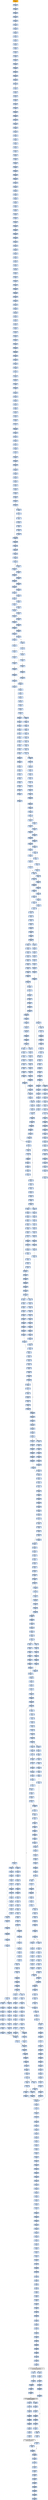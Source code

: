 strict digraph G {
	graph [bgcolor=transparent,
		name=G
	];
	node [color=lightsteelblue,
		fillcolor=lightsteelblue,
		shape=rectangle,
		style=filled
	];
	"0x006172c7"	[color=lightgrey,
		fillcolor=orange,
		label="0x006172c7
pusha"];
	"0x006172c8"	[label="0x006172c8
call"];
	"0x006172c7" -> "0x006172c8"	[color="#000000"];
	"0x006172cd"	[label="0x006172cd
popl"];
	"0x006172c8" -> "0x006172cd"	[color="#000000"];
	"0x006172ce"	[label="0x006172ce
addl"];
	"0x006172cd" -> "0x006172ce"	[color="#000000"];
	"0x006172d3"	[label="0x006172d3
movl"];
	"0x006172ce" -> "0x006172d3"	[color="#000000"];
	"0x006172d5"	[label="0x006172d5
addl"];
	"0x006172d3" -> "0x006172d5"	[color="#000000"];
	"0x006172d7"	[label="0x006172d7
subl"];
	"0x006172d5" -> "0x006172d7"	[color="#000000"];
	"0x006172d9"	[label="0x006172d9
movl"];
	"0x006172d7" -> "0x006172d9"	[color="#000000"];
	"0x006172db"	[label="0x006172db
lodsw"];
	"0x006172d9" -> "0x006172db"	[color="#000000"];
	"0x006172dd"	[label="0x006172dd
shll"];
	"0x006172db" -> "0x006172dd"	[color="#000000"];
	"0x006172e0"	[label="0x006172e0
movl"];
	"0x006172dd" -> "0x006172e0"	[color="#000000"];
	"0x006172e2"	[label="0x006172e2
pushl"];
	"0x006172e0" -> "0x006172e2"	[color="#000000"];
	"0x006172e3"	[label="0x006172e3
lodsl"];
	"0x006172e2" -> "0x006172e3"	[color="#000000"];
	"0x006172e4"	[label="0x006172e4
subl"];
	"0x006172e3" -> "0x006172e4"	[color="#000000"];
	"0x006172e6"	[label="0x006172e6
addl"];
	"0x006172e4" -> "0x006172e6"	[color="#000000"];
	"0x006172e8"	[label="0x006172e8
movl"];
	"0x006172e6" -> "0x006172e8"	[color="#000000"];
	"0x006172ea"	[label="0x006172ea
pushl"];
	"0x006172e8" -> "0x006172ea"	[color="#000000"];
	"0x006172eb"	[label="0x006172eb
pushl"];
	"0x006172ea" -> "0x006172eb"	[color="#000000"];
	"0x006172ec"	[label="0x006172ec
decl"];
	"0x006172eb" -> "0x006172ec"	[color="#000000"];
	"0x006172ed"	[label="0x006172ed
movb"];
	"0x006172ec" -> "0x006172ed"	[color="#000000"];
	"0x006172f1"	[label="0x006172f1
movb"];
	"0x006172ed" -> "0x006172f1"	[color="#000000"];
	"0x006172f4"	[label="0x006172f4
jne"];
	"0x006172f1" -> "0x006172f4"	[color="#000000"];
	"0x006172f6"	[label="0x006172f6
subl"];
	"0x006172f4" -> "0x006172f6"	[color="#000000",
		label=F];
	"0x006172f8"	[label="0x006172f8
lodsb"];
	"0x006172f6" -> "0x006172f8"	[color="#000000"];
	"0x006172f9"	[label="0x006172f9
movl"];
	"0x006172f8" -> "0x006172f9"	[color="#000000"];
	"0x006172fb"	[label="0x006172fb
andb"];
	"0x006172f9" -> "0x006172fb"	[color="#000000"];
	"0x006172fe"	[label="0x006172fe
andb"];
	"0x006172fb" -> "0x006172fe"	[color="#000000"];
	"0x00617300"	[label="0x00617300
shll"];
	"0x006172fe" -> "0x00617300"	[color="#000000"];
	"0x00617303"	[label="0x00617303
movb"];
	"0x00617300" -> "0x00617303"	[color="#000000"];
	"0x00617305"	[label="0x00617305
lodsb"];
	"0x00617303" -> "0x00617305"	[color="#000000"];
	"0x00617306"	[label="0x00617306
orl"];
	"0x00617305" -> "0x00617306"	[color="#000000"];
	"0x00617308"	[label="0x00617308
pushl"];
	"0x00617306" -> "0x00617308"	[color="#000000"];
	"0x00617309"	[label="0x00617309
addb"];
	"0x00617308" -> "0x00617309"	[color="#000000"];
	"0x0061730b"	[label="0x0061730b
movl"];
	"0x00617309" -> "0x0061730b"	[color="#000000"];
	"0x00617310"	[label="0x00617310
shll"];
	"0x0061730b" -> "0x00617310"	[color="#000000"];
	"0x00617312"	[label="0x00617312
popl"];
	"0x00617310" -> "0x00617312"	[color="#000000"];
	"0x00617313"	[label="0x00617313
popl"];
	"0x00617312" -> "0x00617313"	[color="#000000"];
	"0x00617314"	[label="0x00617314
movl"];
	"0x00617313" -> "0x00617314"	[color="#000000"];
	"0x00617316"	[label="0x00617316
leal"];
	"0x00617314" -> "0x00617316"	[color="#000000"];
	"0x0061731d"	[label="0x0061731d
pushl"];
	"0x00617316" -> "0x0061731d"	[color="#000000"];
	"0x0061731e"	[label="0x0061731e
subl"];
	"0x0061731d" -> "0x0061731e"	[color="#000000"];
	"0x00617320"	[label="0x00617320
pushl"];
	"0x0061731e" -> "0x00617320"	[color="#000000"];
	"0x00617321"	[label="0x00617321
pushl"];
	"0x00617320" -> "0x00617321"	[color="#000000"];
	"0x00617322"	[label="0x00617322
movl"];
	"0x00617321" -> "0x00617322"	[color="#000000"];
	"0x00617324"	[label="0x00617324
pushl"];
	"0x00617322" -> "0x00617324"	[color="#000000"];
	"0x00617325"	[label="0x00617325
movw"];
	"0x00617324" -> "0x00617325"	[color="#000000"];
	"0x00617328"	[label="0x00617328
shll"];
	"0x00617325" -> "0x00617328"	[color="#000000"];
	"0x0061732b"	[label="0x0061732b
pushl"];
	"0x00617328" -> "0x0061732b"	[color="#000000"];
	"0x0061732c"	[label="0x0061732c
pushl"];
	"0x0061732b" -> "0x0061732c"	[color="#000000"];
	"0x0061732d"	[label="0x0061732d
addl"];
	"0x0061732c" -> "0x0061732d"	[color="#000000"];
	"0x00617330"	[label="0x00617330
pushl"];
	"0x0061732d" -> "0x00617330"	[color="#000000"];
	"0x00617331"	[label="0x00617331
pushl"];
	"0x00617330" -> "0x00617331"	[color="#000000"];
	"0x00617332"	[label="0x00617332
addl"];
	"0x00617331" -> "0x00617332"	[color="#000000"];
	"0x00617335"	[label="0x00617335
pushl"];
	"0x00617332" -> "0x00617335"	[color="#000000"];
	"0x00617336"	[label="0x00617336
pushl"];
	"0x00617335" -> "0x00617336"	[color="#000000"];
	"0x00617337"	[label="0x00617337
call"];
	"0x00617336" -> "0x00617337"	[color="#000000"];
	"0x0061739a"	[label="0x0061739a
pushl"];
	"0x00617337" -> "0x0061739a"	[color="#000000"];
	"0x0061739b"	[label="0x0061739b
pushl"];
	"0x0061739a" -> "0x0061739b"	[color="#000000"];
	"0x0061739c"	[label="0x0061739c
pushl"];
	"0x0061739b" -> "0x0061739c"	[color="#000000"];
	"0x0061739d"	[label="0x0061739d
pushl"];
	"0x0061739c" -> "0x0061739d"	[color="#000000"];
	"0x0061739e"	[label="0x0061739e
subl"];
	"0x0061739d" -> "0x0061739e"	[color="#000000"];
	"0x006173a1"	[label="0x006173a1
movl"];
	"0x0061739e" -> "0x006173a1"	[color="#000000"];
	"0x006173a8"	[label="0x006173a8
movl"];
	"0x006173a1" -> "0x006173a8"	[color="#000000"];
	"0x006173b0"	[label="0x006173b0
movb"];
	"0x006173a8" -> "0x006173b0"	[color="#000000"];
	"0x006173b5"	[label="0x006173b5
movl"];
	"0x006173b0" -> "0x006173b5"	[color="#000000"];
	"0x006173bc"	[label="0x006173bc
leal"];
	"0x006173b5" -> "0x006173bc"	[color="#000000"];
	"0x006173bf"	[label="0x006173bf
movl"];
	"0x006173bc" -> "0x006173bf"	[color="#000000"];
	"0x006173c3"	[label="0x006173c3
movl"];
	"0x006173bf" -> "0x006173c3"	[color="#000000"];
	"0x006173c8"	[label="0x006173c8
movzbl"];
	"0x006173c3" -> "0x006173c8"	[color="#000000"];
	"0x006173cc"	[label="0x006173cc
movl"];
	"0x006173c8" -> "0x006173cc"	[color="#000000"];
	"0x006173ce"	[label="0x006173ce
shll"];
	"0x006173cc" -> "0x006173ce"	[color="#000000"];
	"0x006173d0"	[label="0x006173d0
movl"];
	"0x006173ce" -> "0x006173d0"	[color="#000000"];
	"0x006173d2"	[label="0x006173d2
decl"];
	"0x006173d0" -> "0x006173d2"	[color="#000000"];
	"0x006173d3"	[label="0x006173d3
movl"];
	"0x006173d2" -> "0x006173d3"	[color="#000000"];
	"0x006173d7"	[label="0x006173d7
movzbl"];
	"0x006173d3" -> "0x006173d7"	[color="#000000"];
	"0x006173db"	[label="0x006173db
shll"];
	"0x006173d7" -> "0x006173db"	[color="#000000"];
	"0x006173dd"	[label="0x006173dd
decl"];
	"0x006173db" -> "0x006173dd"	[color="#000000"];
	"0x006173de"	[label="0x006173de
movl"];
	"0x006173dd" -> "0x006173de"	[color="#000000"];
	"0x006173e2"	[label="0x006173e2
movl"];
	"0x006173de" -> "0x006173e2"	[color="#000000"];
	"0x006173e9"	[label="0x006173e9
movzbl"];
	"0x006173e2" -> "0x006173e9"	[color="#000000"];
	"0x006173ec"	[label="0x006173ec
movl"];
	"0x006173e9" -> "0x006173ec"	[color="#000000"];
	"0x006173f3"	[label="0x006173f3
movl"];
	"0x006173ec" -> "0x006173f3"	[color="#000000"];
	"0x006173fb"	[label="0x006173fb
movl"];
	"0x006173f3" -> "0x006173fb"	[color="#000000"];
	"0x00617401"	[label="0x00617401
movl"];
	"0x006173fb" -> "0x00617401"	[color="#000000"];
	"0x00617406"	[label="0x00617406
movl"];
	"0x00617401" -> "0x00617406"	[color="#000000"];
	"0x0061740a"	[label="0x0061740a
movl"];
	"0x00617406" -> "0x0061740a"	[color="#000000"];
	"0x00617412"	[label="0x00617412
movl"];
	"0x0061740a" -> "0x00617412"	[color="#000000"];
	"0x0061741a"	[label="0x0061741a
movl"];
	"0x00617412" -> "0x0061741a"	[color="#000000"];
	"0x00617422"	[label="0x00617422
movl"];
	"0x0061741a" -> "0x00617422"	[color="#000000"];
	"0x0061742a"	[label="0x0061742a
movzbl"];
	"0x00617422" -> "0x0061742a"	[color="#000000"];
	"0x0061742e"	[label="0x0061742e
addl"];
	"0x0061742a" -> "0x0061742e"	[color="#000000"];
	"0x00617430"	[label="0x00617430
shll"];
	"0x0061742e" -> "0x00617430"	[color="#000000"];
	"0x00617432"	[label="0x00617432
leal"];
	"0x00617430" -> "0x00617432"	[color="#000000"];
	"0x00617438"	[label="0x00617438
cmpl"];
	"0x00617432" -> "0x00617438"	[color="#000000"];
	"0x0061743c"	[label="0x0061743c
jae"];
	"0x00617438" -> "0x0061743c"	[color="#000000"];
	"0x0061743e"	[label="0x0061743e
movl"];
	"0x0061743c" -> "0x0061743e"	[color="#000000",
		label=F];
	"0x00617442"	[label="0x00617442
movw"];
	"0x0061743e" -> "0x00617442"	[color="#000000"];
	"0x00617447"	[label="0x00617447
addl"];
	"0x00617442" -> "0x00617447"	[color="#000000"];
	"0x0061744a"	[label="0x0061744a
loop"];
	"0x00617447" -> "0x0061744a"	[color="#000000"];
	"0x0061744c"	[label="0x0061744c
movl"];
	"0x0061744a" -> "0x0061744c"	[color="#000000",
		label=F];
	"0x00617453"	[label="0x00617453
xorl"];
	"0x0061744c" -> "0x00617453"	[color="#000000"];
	"0x00617455"	[label="0x00617455
movl"];
	"0x00617453" -> "0x00617455"	[color="#000000"];
	"0x0061745d"	[label="0x0061745d
movl"];
	"0x00617455" -> "0x0061745d"	[color="#000000"];
	"0x0061745f"	[label="0x0061745f
addl"];
	"0x0061745d" -> "0x0061745f"	[color="#000000"];
	"0x00617466"	[label="0x00617466
movl"];
	"0x0061745f" -> "0x00617466"	[color="#000000"];
	"0x0061746a"	[label="0x0061746a
xorl"];
	"0x00617466" -> "0x0061746a"	[color="#000000"];
	"0x0061746c"	[label="0x0061746c
cmpl"];
	"0x0061746a" -> "0x0061746c"	[color="#000000"];
	"0x00617470"	[label="0x00617470
je"];
	"0x0061746c" -> "0x00617470"	[color="#000000"];
	"0x00617476"	[label="0x00617476
movzbl"];
	"0x00617470" -> "0x00617476"	[color="#000000",
		label=F];
	"0x00617479"	[label="0x00617479
shll"];
	"0x00617476" -> "0x00617479"	[color="#000000"];
	"0x0061747c"	[label="0x0061747c
incl"];
	"0x00617479" -> "0x0061747c"	[color="#000000"];
	"0x0061747d"	[label="0x0061747d
incl"];
	"0x0061747c" -> "0x0061747d"	[color="#000000"];
	"0x0061747e"	[label="0x0061747e
orl"];
	"0x0061747d" -> "0x0061747e"	[color="#000000"];
	"0x00617480"	[label="0x00617480
cmpl"];
	"0x0061747e" -> "0x00617480"	[color="#000000"];
	"0x00617483"	[label="0x00617483
jle"];
	"0x00617480" -> "0x00617483"	[color="#000000"];
	"0x00617485"	[label="0x00617485
movl"];
	"0x00617483" -> "0x00617485"	[color="#000000",
		label=F];
	"0x0061748c"	[label="0x0061748c
cmpl"];
	"0x00617485" -> "0x0061748c"	[color="#000000"];
	"0x00617490"	[label="0x00617490
jae"];
	"0x0061748c" -> "0x00617490"	[color="#000000"];
	"0x00617496"	[label="0x00617496
movl"];
	"0x00617490" -> "0x00617496"	[color="#000000",
		label=F];
	"0x0061749a"	[label="0x0061749a
andl"];
	"0x00617496" -> "0x0061749a"	[color="#000000"];
	"0x0061749e"	[label="0x0061749e
movl"];
	"0x0061749a" -> "0x0061749e"	[color="#000000"];
	"0x006174a2"	[label="0x006174a2
movl"];
	"0x0061749e" -> "0x006174a2"	[color="#000000"];
	"0x006174a6"	[label="0x006174a6
shll"];
	"0x006174a2" -> "0x006174a6"	[color="#000000"];
	"0x006174a9"	[label="0x006174a9
movl"];
	"0x006174a6" -> "0x006174a9"	[color="#000000"];
	"0x006174ad"	[label="0x006174ad
addl"];
	"0x006174a9" -> "0x006174ad"	[color="#000000"];
	"0x006174af"	[label="0x006174af
cmpl"];
	"0x006174ad" -> "0x006174af"	[color="#000000"];
	"0x006174b7"	[label="0x006174b7
leal"];
	"0x006174af" -> "0x006174b7"	[color="#000000"];
	"0x006174ba"	[label="0x006174ba
ja"];
	"0x006174b7" -> "0x006174ba"	[color="#000000"];
	"0x006174d4"	[label="0x006174d4
movl"];
	"0x006174ba" -> "0x006174d4"	[color="#000000",
		label=T];
	"0x006174bc"	[label="0x006174bc
cmpl"];
	"0x006174ba" -> "0x006174bc"	[color="#000000",
		label=F];
	"0x006174d8"	[label="0x006174d8
movw"];
	"0x006174d4" -> "0x006174d8"	[color="#000000"];
	"0x006174dc"	[label="0x006174dc
shrl"];
	"0x006174d8" -> "0x006174dc"	[color="#000000"];
	"0x006174df"	[label="0x006174df
movzwl"];
	"0x006174dc" -> "0x006174df"	[color="#000000"];
	"0x006174e2"	[label="0x006174e2
imull"];
	"0x006174df" -> "0x006174e2"	[color="#000000"];
	"0x006174e5"	[label="0x006174e5
cmpl"];
	"0x006174e2" -> "0x006174e5"	[color="#000000"];
	"0x006174e7"	[label="0x006174e7
jae"];
	"0x006174e5" -> "0x006174e7"	[color="#000000"];
	"0x006174ed"	[label="0x006174ed
movl"];
	"0x006174e7" -> "0x006174ed"	[color="#000000",
		label=F];
	"0x006176ca"	[label="0x006176ca
movl"];
	"0x006174e7" -> "0x006176ca"	[color="#000000",
		label=T];
	"0x006174f1"	[label="0x006174f1
movl"];
	"0x006174ed" -> "0x006174f1"	[color="#000000"];
	"0x006174f6"	[label="0x006174f6
subl"];
	"0x006174f1" -> "0x006174f6"	[color="#000000"];
	"0x006174f8"	[label="0x006174f8
movb"];
	"0x006174f6" -> "0x006174f8"	[color="#000000"];
	"0x006174fc"	[label="0x006174fc
sarl"];
	"0x006174f8" -> "0x006174fc"	[color="#000000"];
	"0x006174ff"	[label="0x006174ff
movl"];
	"0x006174fc" -> "0x006174ff"	[color="#000000"];
	"0x00617504"	[label="0x00617504
leal"];
	"0x006174ff" -> "0x00617504"	[color="#000000"];
	"0x00617507"	[label="0x00617507
movzbl"];
	"0x00617504" -> "0x00617507"	[color="#000000"];
	"0x0061750c"	[label="0x0061750c
movw"];
	"0x00617507" -> "0x0061750c"	[color="#000000"];
	"0x00617510"	[label="0x00617510
movl"];
	"0x0061750c" -> "0x00617510"	[color="#000000"];
	"0x00617514"	[label="0x00617514
andl"];
	"0x00617510" -> "0x00617514"	[color="#000000"];
	"0x00617518"	[label="0x00617518
movl"];
	"0x00617514" -> "0x00617518"	[color="#000000"];
	"0x0061751c"	[label="0x0061751c
shll"];
	"0x00617518" -> "0x0061751c"	[color="#000000"];
	"0x0061751e"	[label="0x0061751e
movl"];
	"0x0061751c" -> "0x0061751e"	[color="#000000"];
	"0x00617523"	[label="0x00617523
subl"];
	"0x0061751e" -> "0x00617523"	[color="#000000"];
	"0x00617527"	[label="0x00617527
sarl"];
	"0x00617523" -> "0x00617527"	[color="#000000"];
	"0x00617529"	[label="0x00617529
addl"];
	"0x00617527" -> "0x00617529"	[color="#000000"];
	"0x0061752b"	[label="0x0061752b
imull"];
	"0x00617529" -> "0x0061752b"	[color="#000000"];
	"0x00617531"	[label="0x00617531
cmpl"];
	"0x0061752b" -> "0x00617531"	[color="#000000"];
	"0x00617536"	[label="0x00617536
leal"];
	"0x00617531" -> "0x00617536"	[color="#000000"];
	"0x0061753d"	[label="0x0061753d
movl"];
	"0x00617536" -> "0x0061753d"	[color="#000000"];
	"0x00617541"	[label="0x00617541
jle"];
	"0x0061753d" -> "0x00617541"	[color="#000000"];
	"0x00617611"	[label="0x00617611
leal"];
	"0x00617541" -> "0x00617611"	[color="#000000",
		label=T];
	"0x00617547"	[label="0x00617547
movl"];
	"0x00617541" -> "0x00617547"	[color="#000000",
		label=F];
	"0x00617614"	[label="0x00617614
movl"];
	"0x00617611" -> "0x00617614"	[color="#000000"];
	"0x00617618"	[label="0x00617618
addl"];
	"0x00617614" -> "0x00617618"	[color="#000000"];
	"0x0061761a"	[label="0x0061761a
cmpl"];
	"0x00617618" -> "0x0061761a"	[color="#000000"];
	"0x00617622"	[label="0x00617622
ja"];
	"0x0061761a" -> "0x00617622"	[color="#000000"];
	"0x0061763c"	[label="0x0061763c
movl"];
	"0x00617622" -> "0x0061763c"	[color="#000000",
		label=T];
	"0x00617624"	[label="0x00617624
cmpl"];
	"0x00617622" -> "0x00617624"	[color="#000000",
		label=F];
	"0x00617640"	[label="0x00617640
movw"];
	"0x0061763c" -> "0x00617640"	[color="#000000"];
	"0x00617644"	[label="0x00617644
shrl"];
	"0x00617640" -> "0x00617644"	[color="#000000"];
	"0x00617647"	[label="0x00617647
movzwl"];
	"0x00617644" -> "0x00617647"	[color="#000000"];
	"0x0061764a"	[label="0x0061764a
imull"];
	"0x00617647" -> "0x0061764a"	[color="#000000"];
	"0x0061764d"	[label="0x0061764d
cmpl"];
	"0x0061764a" -> "0x0061764d"	[color="#000000"];
	"0x0061764f"	[label="0x0061764f
jae"];
	"0x0061764d" -> "0x0061764f"	[color="#000000"];
	"0x0061766a"	[label="0x0061766a
subl"];
	"0x0061764f" -> "0x0061766a"	[color="#000000",
		label=T];
	"0x00617651"	[label="0x00617651
movl"];
	"0x0061764f" -> "0x00617651"	[color="#000000",
		label=F];
	"0x0061766e"	[label="0x0061766e
subl"];
	"0x0061766a" -> "0x0061766e"	[color="#000000"];
	"0x00617670"	[label="0x00617670
movl"];
	"0x0061766e" -> "0x00617670"	[color="#000000"];
	"0x00617672"	[label="0x00617672
leal"];
	"0x00617670" -> "0x00617672"	[color="#000000"];
	"0x00617675"	[label="0x00617675
shrw"];
	"0x00617672" -> "0x00617675"	[color="#000000"];
	"0x00617679"	[label="0x00617679
subw"];
	"0x00617675" -> "0x00617679"	[color="#000000"];
	"0x0061767c"	[label="0x0061767c
movw"];
	"0x00617679" -> "0x0061767c"	[color="#000000"];
	"0x00617680"	[label="0x00617680
jmp"];
	"0x0061767c" -> "0x00617680"	[color="#000000"];
	"0x00617609"	[label="0x00617609
cmpl"];
	"0x00617680" -> "0x00617609"	[color="#000000"];
	"0x0061760f"	[label="0x0061760f
jg"];
	"0x00617609" -> "0x0061760f"	[color="#000000"];
	"0x00617682"	[label="0x00617682
movl"];
	"0x0061760f" -> "0x00617682"	[color="#000000",
		label=T];
	"0x00617655"	[label="0x00617655
movl"];
	"0x00617651" -> "0x00617655"	[color="#000000"];
	"0x0061765a"	[label="0x0061765a
subl"];
	"0x00617655" -> "0x0061765a"	[color="#000000"];
	"0x0061765c"	[label="0x0061765c
movl"];
	"0x0061765a" -> "0x0061765c"	[color="#000000"];
	"0x0061765e"	[label="0x0061765e
sarl"];
	"0x0061765c" -> "0x0061765e"	[color="#000000"];
	"0x00617661"	[label="0x00617661
leal"];
	"0x0061765e" -> "0x00617661"	[color="#000000"];
	"0x00617664"	[label="0x00617664
movw"];
	"0x00617661" -> "0x00617664"	[color="#000000"];
	"0x00617668"	[label="0x00617668
jmp"];
	"0x00617664" -> "0x00617668"	[color="#000000"];
	"0x00617668" -> "0x00617609"	[color="#000000"];
	"0x00617686"	[label="0x00617686
movl"];
	"0x00617682" -> "0x00617686"	[color="#000000"];
	"0x00617688"	[label="0x00617688
movl"];
	"0x00617686" -> "0x00617688"	[color="#000000"];
	"0x0061768f"	[label="0x0061768f
movb"];
	"0x00617688" -> "0x0061768f"	[color="#000000"];
	"0x00617693"	[label="0x00617693
movb"];
	"0x0061768f" -> "0x00617693"	[color="#000000"];
	"0x00617696"	[label="0x00617696
incl"];
	"0x00617693" -> "0x00617696"	[color="#000000"];
	"0x00617697"	[label="0x00617697
cmpl"];
	"0x00617696" -> "0x00617697"	[color="#000000"];
	"0x0061769c"	[label="0x0061769c
movl"];
	"0x00617697" -> "0x0061769c"	[color="#000000"];
	"0x006176a0"	[label="0x006176a0
jg"];
	"0x0061769c" -> "0x006176a0"	[color="#000000"];
	"0x006176a2"	[label="0x006176a2
movl"];
	"0x006176a0" -> "0x006176a2"	[color="#000000",
		label=F];
	"0x006176af"	[label="0x006176af
cmpl"];
	"0x006176a0" -> "0x006176af"	[color="#000000",
		label=T];
	"0x006176aa"	[label="0x006176aa
jmp"];
	"0x006176a2" -> "0x006176aa"	[color="#000000"];
	"0x00617dcb"	[label="0x00617dcb
movl"];
	"0x006176aa" -> "0x00617dcb"	[color="#000000"];
	"0x00617dd2"	[label="0x00617dd2
cmpl"];
	"0x00617dcb" -> "0x00617dd2"	[color="#000000"];
	"0x00617dd6"	[label="0x00617dd6
jb"];
	"0x00617dd2" -> "0x00617dd6"	[color="#000000"];
	"0x00617ddc"	[label="0x00617ddc
cmpl"];
	"0x00617dd6" -> "0x00617ddc"	[color="#000000",
		label=F];
	"0x006174c0"	[label="0x006174c0
je"];
	"0x006174bc" -> "0x006174c0"	[color="#000000"];
	"0x006174c6"	[label="0x006174c6
shll"];
	"0x006174c0" -> "0x006174c6"	[color="#000000",
		label=F];
	"0x006174cb"	[label="0x006174cb
movzbl"];
	"0x006174c6" -> "0x006174cb"	[color="#000000"];
	"0x006174ce"	[label="0x006174ce
shll"];
	"0x006174cb" -> "0x006174ce"	[color="#000000"];
	"0x006174d1"	[label="0x006174d1
incl"];
	"0x006174ce" -> "0x006174d1"	[color="#000000"];
	"0x006174d2"	[label="0x006174d2
orl"];
	"0x006174d1" -> "0x006174d2"	[color="#000000"];
	"0x006174d2" -> "0x006174d4"	[color="#000000"];
	"0x00617628"	[label="0x00617628
je"];
	"0x00617624" -> "0x00617628"	[color="#000000"];
	"0x0061762e"	[label="0x0061762e
shll"];
	"0x00617628" -> "0x0061762e"	[color="#000000",
		label=F];
	"0x00617633"	[label="0x00617633
movzbl"];
	"0x0061762e" -> "0x00617633"	[color="#000000"];
	"0x00617636"	[label="0x00617636
shll"];
	"0x00617633" -> "0x00617636"	[color="#000000"];
	"0x00617639"	[label="0x00617639
incl"];
	"0x00617636" -> "0x00617639"	[color="#000000"];
	"0x0061763a"	[label="0x0061763a
orl"];
	"0x00617639" -> "0x0061763a"	[color="#000000"];
	"0x0061763a" -> "0x0061763c"	[color="#000000"];
	"0x006176ce"	[label="0x006176ce
subl"];
	"0x006176ca" -> "0x006176ce"	[color="#000000"];
	"0x006176d0"	[label="0x006176d0
movl"];
	"0x006176ce" -> "0x006176d0"	[color="#000000"];
	"0x006176d4"	[label="0x006176d4
subl"];
	"0x006176d0" -> "0x006176d4"	[color="#000000"];
	"0x006176d6"	[label="0x006176d6
movl"];
	"0x006176d4" -> "0x006176d6"	[color="#000000"];
	"0x006176d8"	[label="0x006176d8
shrw"];
	"0x006176d6" -> "0x006176d8"	[color="#000000"];
	"0x006176dc"	[label="0x006176dc
subw"];
	"0x006176d8" -> "0x006176dc"	[color="#000000"];
	"0x006176df"	[label="0x006176df
cmpl"];
	"0x006176dc" -> "0x006176df"	[color="#000000"];
	"0x006176e5"	[label="0x006176e5
movw"];
	"0x006176df" -> "0x006176e5"	[color="#000000"];
	"0x006176e9"	[label="0x006176e9
movl"];
	"0x006176e5" -> "0x006176e9"	[color="#000000"];
	"0x006176ed"	[label="0x006176ed
leal"];
	"0x006176e9" -> "0x006176ed"	[color="#000000"];
	"0x006176f1"	[label="0x006176f1
movl"];
	"0x006176ed" -> "0x006176f1"	[color="#000000"];
	"0x006176f5"	[label="0x006176f5
ja"];
	"0x006176f1" -> "0x006176f5"	[color="#000000"];
	"0x006176f7"	[label="0x006176f7
cmpl"];
	"0x006176f5" -> "0x006176f7"	[color="#000000",
		label=F];
	"0x0061770d"	[label="0x0061770d
movl"];
	"0x006176f5" -> "0x0061770d"	[color="#000000",
		label=T];
	"0x006176fb"	[label="0x006176fb
je"];
	"0x006176f7" -> "0x006176fb"	[color="#000000"];
	"0x00617701"	[label="0x00617701
movzbl"];
	"0x006176fb" -> "0x00617701"	[color="#000000",
		label=F];
	"0x00617704"	[label="0x00617704
shll"];
	"0x00617701" -> "0x00617704"	[color="#000000"];
	"0x00617707"	[label="0x00617707
shll"];
	"0x00617704" -> "0x00617707"	[color="#000000"];
	"0x0061770a"	[label="0x0061770a
incl"];
	"0x00617707" -> "0x0061770a"	[color="#000000"];
	"0x0061770b"	[label="0x0061770b
orl"];
	"0x0061770a" -> "0x0061770b"	[color="#000000"];
	"0x0061770b" -> "0x0061770d"	[color="#000000"];
	"0x00617711"	[label="0x00617711
movl"];
	"0x0061770d" -> "0x00617711"	[color="#000000"];
	"0x00617713"	[label="0x00617713
shrl"];
	"0x00617711" -> "0x00617713"	[color="#000000"];
	"0x00617716"	[label="0x00617716
movw"];
	"0x00617713" -> "0x00617716"	[color="#000000"];
	"0x0061771d"	[label="0x0061771d
movzwl"];
	"0x00617716" -> "0x0061771d"	[color="#000000"];
	"0x00617720"	[label="0x00617720
imull"];
	"0x0061771d" -> "0x00617720"	[color="#000000"];
	"0x00617723"	[label="0x00617723
cmpl"];
	"0x00617720" -> "0x00617723"	[color="#000000"];
	"0x00617725"	[label="0x00617725
jae"];
	"0x00617723" -> "0x00617725"	[color="#000000"];
	"0x00617779"	[label="0x00617779
movl"];
	"0x00617725" -> "0x00617779"	[color="#000000",
		label=T];
	"0x00617727"	[label="0x00617727
movl"];
	"0x00617725" -> "0x00617727"	[color="#000000",
		label=F];
	"0x0061777b"	[label="0x0061777b
subl"];
	"0x00617779" -> "0x0061777b"	[color="#000000"];
	"0x0061777d"	[label="0x0061777d
subl"];
	"0x0061777b" -> "0x0061777d"	[color="#000000"];
	"0x0061777f"	[label="0x0061777f
movl"];
	"0x0061777d" -> "0x0061777f"	[color="#000000"];
	"0x00617781"	[label="0x00617781
shrw"];
	"0x0061777f" -> "0x00617781"	[color="#000000"];
	"0x00617785"	[label="0x00617785
movl"];
	"0x00617781" -> "0x00617785"	[color="#000000"];
	"0x00617789"	[label="0x00617789
subw"];
	"0x00617785" -> "0x00617789"	[color="#000000"];
	"0x0061778c"	[label="0x0061778c
cmpl"];
	"0x00617789" -> "0x0061778c"	[color="#000000"];
	"0x00617792"	[label="0x00617792
movw"];
	"0x0061778c" -> "0x00617792"	[color="#000000"];
	"0x00617799"	[label="0x00617799
ja"];
	"0x00617792" -> "0x00617799"	[color="#000000"];
	"0x006177b1"	[label="0x006177b1
movl"];
	"0x00617799" -> "0x006177b1"	[color="#000000",
		label=T];
	"0x0061779b"	[label="0x0061779b
cmpl"];
	"0x00617799" -> "0x0061779b"	[color="#000000",
		label=F];
	"0x006177b5"	[label="0x006177b5
movl"];
	"0x006177b1" -> "0x006177b5"	[color="#000000"];
	"0x006177b7"	[label="0x006177b7
shrl"];
	"0x006177b5" -> "0x006177b7"	[color="#000000"];
	"0x006177ba"	[label="0x006177ba
movw"];
	"0x006177b7" -> "0x006177ba"	[color="#000000"];
	"0x006177c1"	[label="0x006177c1
movzwl"];
	"0x006177ba" -> "0x006177c1"	[color="#000000"];
	"0x006177c4"	[label="0x006177c4
imull"];
	"0x006177c1" -> "0x006177c4"	[color="#000000"];
	"0x006177c7"	[label="0x006177c7
cmpl"];
	"0x006177c4" -> "0x006177c7"	[color="#000000"];
	"0x006177c9"	[label="0x006177c9
jae"];
	"0x006177c7" -> "0x006177c9"	[color="#000000"];
	"0x006177cf"	[label="0x006177cf
movl"];
	"0x006177c9" -> "0x006177cf"	[color="#000000",
		label=F];
	"0x006178b2"	[label="0x006178b2
movl"];
	"0x006177c9" -> "0x006178b2"	[color="#000000",
		label=T];
	"0x006177d4"	[label="0x006177d4
movl"];
	"0x006177cf" -> "0x006177d4"	[color="#000000"];
	"0x006177d6"	[label="0x006177d6
subl"];
	"0x006177d4" -> "0x006177d6"	[color="#000000"];
	"0x006177d8"	[label="0x006177d8
movl"];
	"0x006177d6" -> "0x006177d8"	[color="#000000"];
	"0x006177e0"	[label="0x006177e0
movl"];
	"0x006177d8" -> "0x006177e0"	[color="#000000"];
	"0x006177e2"	[label="0x006177e2
sarl"];
	"0x006177e0" -> "0x006177e2"	[color="#000000"];
	"0x006177e5"	[label="0x006177e5
leal"];
	"0x006177e2" -> "0x006177e5"	[color="#000000"];
	"0x006177e8"	[label="0x006177e8
movl"];
	"0x006177e5" -> "0x006177e8"	[color="#000000"];
	"0x006177ec"	[label="0x006177ec
movw"];
	"0x006177e8" -> "0x006177ec"	[color="#000000"];
	"0x006177f3"	[label="0x006177f3
movl"];
	"0x006177ec" -> "0x006177f3"	[color="#000000"];
	"0x006177f7"	[label="0x006177f7
movl"];
	"0x006177f3" -> "0x006177f7"	[color="#000000"];
	"0x006177fb"	[label="0x006177fb
shll"];
	"0x006177f7" -> "0x006177fb"	[color="#000000"];
	"0x006177fe"	[label="0x006177fe
addl"];
	"0x006177fb" -> "0x006177fe"	[color="#000000"];
	"0x00617802"	[label="0x00617802
cmpl"];
	"0x006177fe" -> "0x00617802"	[color="#000000"];
	"0x00617808"	[label="0x00617808
leal"];
	"0x00617802" -> "0x00617808"	[color="#000000"];
	"0x0061780b"	[label="0x0061780b
ja"];
	"0x00617808" -> "0x0061780b"	[color="#000000"];
	"0x00617823"	[label="0x00617823
movw"];
	"0x0061780b" -> "0x00617823"	[color="#000000",
		label=T];
	"0x0061780d"	[label="0x0061780d
cmpl"];
	"0x0061780b" -> "0x0061780d"	[color="#000000",
		label=F];
	"0x0061782a"	[label="0x0061782a
movl"];
	"0x00617823" -> "0x0061782a"	[color="#000000"];
	"0x0061782c"	[label="0x0061782c
shrl"];
	"0x0061782a" -> "0x0061782c"	[color="#000000"];
	"0x0061782f"	[label="0x0061782f
movzwl"];
	"0x0061782c" -> "0x0061782f"	[color="#000000"];
	"0x00617832"	[label="0x00617832
imull"];
	"0x0061782f" -> "0x00617832"	[color="#000000"];
	"0x00617835"	[label="0x00617835
cmpl"];
	"0x00617832" -> "0x00617835"	[color="#000000"];
	"0x00617837"	[label="0x00617837
jae"];
	"0x00617835" -> "0x00617837"	[color="#000000"];
	"0x00617899"	[label="0x00617899
subl"];
	"0x00617837" -> "0x00617899"	[color="#000000",
		label=T];
	"0x00617839"	[label="0x00617839
subl"];
	"0x00617837" -> "0x00617839"	[color="#000000",
		label=F];
	"0x0061789b"	[label="0x0061789b
subl"];
	"0x00617899" -> "0x0061789b"	[color="#000000"];
	"0x0061789d"	[label="0x0061789d
movl"];
	"0x0061789b" -> "0x0061789d"	[color="#000000"];
	"0x0061789f"	[label="0x0061789f
shrw"];
	"0x0061789d" -> "0x0061789f"	[color="#000000"];
	"0x006178a3"	[label="0x006178a3
subw"];
	"0x0061789f" -> "0x006178a3"	[color="#000000"];
	"0x006178a6"	[label="0x006178a6
movw"];
	"0x006178a3" -> "0x006178a6"	[color="#000000"];
	"0x006178ad"	[label="0x006178ad
jmp"];
	"0x006178a6" -> "0x006178ad"	[color="#000000"];
	"0x006179d1"	[label="0x006179d1
xorl"];
	"0x006178ad" -> "0x006179d1"	[color="#000000"];
	"0x006179d3"	[label="0x006179d3
cmpl"];
	"0x006179d1" -> "0x006179d3"	[color="#000000"];
	"0x006179d8"	[label="0x006179d8
movl"];
	"0x006179d3" -> "0x006179d8"	[color="#000000"];
	"0x006179dc"	[label="0x006179dc
setg"];
	"0x006179d8" -> "0x006179dc"	[color="#000000"];
	"0x006179df"	[label="0x006179df
addl"];
	"0x006179dc" -> "0x006179df"	[color="#000000"];
	"0x006179e5"	[label="0x006179e5
leal"];
	"0x006179df" -> "0x006179e5"	[color="#000000"];
	"0x006179e9"	[label="0x006179e9
movl"];
	"0x006179e5" -> "0x006179e9"	[color="#000000"];
	"0x006179ed"	[label="0x006179ed
cmpl"];
	"0x006179e9" -> "0x006179ed"	[color="#000000"];
	"0x006179f3"	[label="0x006179f3
ja"];
	"0x006179ed" -> "0x006179f3"	[color="#000000"];
	"0x00617a0b"	[label="0x00617a0b
movw"];
	"0x006179f3" -> "0x00617a0b"	[color="#000000",
		label=T];
	"0x006179f5"	[label="0x006179f5
cmpl"];
	"0x006179f3" -> "0x006179f5"	[color="#000000",
		label=F];
	"0x00617a0e"	[label="0x00617a0e
movl"];
	"0x00617a0b" -> "0x00617a0e"	[color="#000000"];
	"0x00617a10"	[label="0x00617a10
shrl"];
	"0x00617a0e" -> "0x00617a10"	[color="#000000"];
	"0x00617a13"	[label="0x00617a13
movzwl"];
	"0x00617a10" -> "0x00617a13"	[color="#000000"];
	"0x00617a16"	[label="0x00617a16
imull"];
	"0x00617a13" -> "0x00617a16"	[color="#000000"];
	"0x00617a19"	[label="0x00617a19
cmpl"];
	"0x00617a16" -> "0x00617a19"	[color="#000000"];
	"0x00617a1b"	[label="0x00617a1b
jae"];
	"0x00617a19" -> "0x00617a1b"	[color="#000000"];
	"0x00617a1d"	[label="0x00617a1d
movl"];
	"0x00617a1b" -> "0x00617a1d"	[color="#000000",
		label=F];
	"0x00617a4c"	[label="0x00617a4c
subl"];
	"0x00617a1b" -> "0x00617a4c"	[color="#000000",
		label=T];
	"0x00617a21"	[label="0x00617a21
movl"];
	"0x00617a1d" -> "0x00617a21"	[color="#000000"];
	"0x00617a26"	[label="0x00617a26
subl"];
	"0x00617a21" -> "0x00617a26"	[color="#000000"];
	"0x00617a28"	[label="0x00617a28
shll"];
	"0x00617a26" -> "0x00617a28"	[color="#000000"];
	"0x00617a2d"	[label="0x00617a2d
sarl"];
	"0x00617a28" -> "0x00617a2d"	[color="#000000"];
	"0x00617a30"	[label="0x00617a30
movl"];
	"0x00617a2d" -> "0x00617a30"	[color="#000000"];
	"0x00617a38"	[label="0x00617a38
leal"];
	"0x00617a30" -> "0x00617a38"	[color="#000000"];
	"0x00617a3b"	[label="0x00617a3b
movw"];
	"0x00617a38" -> "0x00617a3b"	[color="#000000"];
	"0x00617a3e"	[label="0x00617a3e
movl"];
	"0x00617a3b" -> "0x00617a3e"	[color="#000000"];
	"0x00617a42"	[label="0x00617a42
leal"];
	"0x00617a3e" -> "0x00617a42"	[color="#000000"];
	"0x00617a46"	[label="0x00617a46
movl"];
	"0x00617a42" -> "0x00617a46"	[color="#000000"];
	"0x00617a4a"	[label="0x00617a4a
jmp"];
	"0x00617a46" -> "0x00617a4a"	[color="#000000"];
	"0x00617abe"	[label="0x00617abe
movl"];
	"0x00617a4a" -> "0x00617abe"	[color="#000000"];
	"0x00617ac6"	[label="0x00617ac6
jmp"];
	"0x00617abe" -> "0x00617ac6"	[color="#000000"];
	"0x00617af7"	[label="0x00617af7
movl"];
	"0x00617ac6" -> "0x00617af7"	[color="#000000"];
	"0x00617afb"	[label="0x00617afb
movl"];
	"0x00617af7" -> "0x00617afb"	[color="#000000"];
	"0x00617b00"	[label="0x00617b00
movl"];
	"0x00617afb" -> "0x00617b00"	[color="#000000"];
	"0x00617b04"	[label="0x00617b04
leal"];
	"0x00617b00" -> "0x00617b04"	[color="#000000"];
	"0x00617b07"	[label="0x00617b07
movl"];
	"0x00617b04" -> "0x00617b07"	[color="#000000"];
	"0x00617b0b"	[label="0x00617b0b
addl"];
	"0x00617b07" -> "0x00617b0b"	[color="#000000"];
	"0x00617b0d"	[label="0x00617b0d
cmpl"];
	"0x00617b0b" -> "0x00617b0d"	[color="#000000"];
	"0x00617b15"	[label="0x00617b15
ja"];
	"0x00617b0d" -> "0x00617b15"	[color="#000000"];
	"0x00617b2f"	[label="0x00617b2f
movl"];
	"0x00617b15" -> "0x00617b2f"	[color="#000000",
		label=T];
	"0x00617b17"	[label="0x00617b17
cmpl"];
	"0x00617b15" -> "0x00617b17"	[color="#000000",
		label=F];
	"0x00617b33"	[label="0x00617b33
movw"];
	"0x00617b2f" -> "0x00617b33"	[color="#000000"];
	"0x00617b36"	[label="0x00617b36
shrl"];
	"0x00617b33" -> "0x00617b36"	[color="#000000"];
	"0x00617b39"	[label="0x00617b39
movzwl"];
	"0x00617b36" -> "0x00617b39"	[color="#000000"];
	"0x00617b3c"	[label="0x00617b3c
imull"];
	"0x00617b39" -> "0x00617b3c"	[color="#000000"];
	"0x00617b3f"	[label="0x00617b3f
cmpl"];
	"0x00617b3c" -> "0x00617b3f"	[color="#000000"];
	"0x00617b41"	[label="0x00617b41
jae"];
	"0x00617b3f" -> "0x00617b41"	[color="#000000"];
	"0x00617b43"	[label="0x00617b43
movl"];
	"0x00617b41" -> "0x00617b43"	[color="#000000",
		label=F];
	"0x00617b5b"	[label="0x00617b5b
subl"];
	"0x00617b41" -> "0x00617b5b"	[color="#000000",
		label=T];
	"0x00617b47"	[label="0x00617b47
movl"];
	"0x00617b43" -> "0x00617b47"	[color="#000000"];
	"0x00617b4c"	[label="0x00617b4c
subl"];
	"0x00617b47" -> "0x00617b4c"	[color="#000000"];
	"0x00617b4e"	[label="0x00617b4e
sarl"];
	"0x00617b4c" -> "0x00617b4e"	[color="#000000"];
	"0x00617b51"	[label="0x00617b51
leal"];
	"0x00617b4e" -> "0x00617b51"	[color="#000000"];
	"0x00617b54"	[label="0x00617b54
movl"];
	"0x00617b51" -> "0x00617b54"	[color="#000000"];
	"0x00617b56"	[label="0x00617b56
movw"];
	"0x00617b54" -> "0x00617b56"	[color="#000000"];
	"0x00617b59"	[label="0x00617b59
jmp"];
	"0x00617b56" -> "0x00617b59"	[color="#000000"];
	"0x00617b70"	[label="0x00617b70
movl"];
	"0x00617b59" -> "0x00617b70"	[color="#000000"];
	"0x00617b74"	[label="0x00617b74
decl"];
	"0x00617b70" -> "0x00617b74"	[color="#000000"];
	"0x00617b75"	[label="0x00617b75
movl"];
	"0x00617b74" -> "0x00617b75"	[color="#000000"];
	"0x00617b79"	[label="0x00617b79
jne"];
	"0x00617b75" -> "0x00617b79"	[color="#000000"];
	"0x00617b7b"	[label="0x00617b7b
movb"];
	"0x00617b79" -> "0x00617b7b"	[color="#000000",
		label=F];
	"0x00617b7f"	[label="0x00617b7f
movl"];
	"0x00617b7b" -> "0x00617b7f"	[color="#000000"];
	"0x00617b84"	[label="0x00617b84
shll"];
	"0x00617b7f" -> "0x00617b84"	[color="#000000"];
	"0x00617b86"	[label="0x00617b86
subl"];
	"0x00617b84" -> "0x00617b86"	[color="#000000"];
	"0x00617b88"	[label="0x00617b88
addl"];
	"0x00617b86" -> "0x00617b88"	[color="#000000"];
	"0x00617b8c"	[label="0x00617b8c
cmpl"];
	"0x00617b88" -> "0x00617b8c"	[color="#000000"];
	"0x00617b91"	[label="0x00617b91
movl"];
	"0x00617b8c" -> "0x00617b91"	[color="#000000"];
	"0x00617b95"	[label="0x00617b95
jg"];
	"0x00617b91" -> "0x00617b95"	[color="#000000"];
	"0x00617d82"	[label="0x00617d82
movl"];
	"0x00617b95" -> "0x00617d82"	[color="#000000",
		label=T];
	"0x00617b9b"	[label="0x00617b9b
addl"];
	"0x00617b95" -> "0x00617b9b"	[color="#000000",
		label=F];
	"0x00617d86"	[label="0x00617d86
movl"];
	"0x00617d82" -> "0x00617d86"	[color="#000000"];
	"0x00617d8a"	[label="0x00617d8a
addl"];
	"0x00617d86" -> "0x00617d8a"	[color="#000000"];
	"0x00617d8d"	[label="0x00617d8d
cmpl"];
	"0x00617d8a" -> "0x00617d8d"	[color="#000000"];
	"0x00617d91"	[label="0x00617d91
ja"];
	"0x00617d8d" -> "0x00617d91"	[color="#000000"];
	"0x00617d93"	[label="0x00617d93
movl"];
	"0x00617d91" -> "0x00617d93"	[color="#000000",
		label=F];
	"0x00617d9a"	[label="0x00617d9a
movl"];
	"0x00617d93" -> "0x00617d9a"	[color="#000000"];
	"0x00617d9c"	[label="0x00617d9c
subl"];
	"0x00617d9a" -> "0x00617d9c"	[color="#000000"];
	"0x00617da0"	[label="0x00617da0
addl"];
	"0x00617d9c" -> "0x00617da0"	[color="#000000"];
	"0x00617da7"	[label="0x00617da7
leal"];
	"0x00617da0" -> "0x00617da7"	[color="#000000"];
	"0x00617dab"	[label="0x00617dab
movb"];
	"0x00617da7" -> "0x00617dab"	[color="#000000"];
	"0x00617dad"	[label="0x00617dad
incl"];
	"0x00617dab" -> "0x00617dad"	[color="#000000"];
	"0x00617dae"	[label="0x00617dae
movb"];
	"0x00617dad" -> "0x00617dae"	[color="#000000"];
	"0x00617db2"	[label="0x00617db2
movb"];
	"0x00617dae" -> "0x00617db2"	[color="#000000"];
	"0x00617db4"	[label="0x00617db4
incl"];
	"0x00617db2" -> "0x00617db4"	[color="#000000"];
	"0x00617db5"	[label="0x00617db5
incl"];
	"0x00617db4" -> "0x00617db5"	[color="#000000"];
	"0x00617db9"	[label="0x00617db9
decl"];
	"0x00617db5" -> "0x00617db9"	[color="#000000"];
	"0x00617dba"	[label="0x00617dba
je"];
	"0x00617db9" -> "0x00617dba"	[color="#000000"];
	"0x00617dba" -> "0x00617dcb"	[color="#000000",
		label=T];
	"0x0061754b"	[label="0x0061754b
subl"];
	"0x00617547" -> "0x0061754b"	[color="#000000"];
	"0x0061754f"	[label="0x0061754f
movl"];
	"0x0061754b" -> "0x0061754f"	[color="#000000"];
	"0x00617556"	[label="0x00617556
movzbl"];
	"0x0061754f" -> "0x00617556"	[color="#000000"];
	"0x0061755a"	[label="0x0061755a
movl"];
	"0x00617556" -> "0x0061755a"	[color="#000000"];
	"0x0061755e"	[label="0x0061755e
shll"];
	"0x0061755a" -> "0x0061755e"	[color="#000000"];
	"0x00617562"	[label="0x00617562
movl"];
	"0x0061755e" -> "0x00617562"	[color="#000000"];
	"0x00617566"	[label="0x00617566
leal"];
	"0x00617562" -> "0x00617566"	[color="#000000"];
	"0x00617569"	[label="0x00617569
movl"];
	"0x00617566" -> "0x00617569"	[color="#000000"];
	"0x0061756d"	[label="0x0061756d
andl"];
	"0x00617569" -> "0x0061756d"	[color="#000000"];
	"0x00617573"	[label="0x00617573
cmpl"];
	"0x0061756d" -> "0x00617573"	[color="#000000"];
	"0x0061757b"	[label="0x0061757b
leal"];
	"0x00617573" -> "0x0061757b"	[color="#000000"];
	"0x0061757f"	[label="0x0061757f
movl"];
	"0x0061757b" -> "0x0061757f"	[color="#000000"];
	"0x00617583"	[label="0x00617583
leal"];
	"0x0061757f" -> "0x00617583"	[color="#000000"];
	"0x00617586"	[label="0x00617586
ja"];
	"0x00617583" -> "0x00617586"	[color="#000000"];
	"0x006175a0"	[label="0x006175a0
movl"];
	"0x00617586" -> "0x006175a0"	[color="#000000",
		label=T];
	"0x00617588"	[label="0x00617588
cmpl"];
	"0x00617586" -> "0x00617588"	[color="#000000",
		label=F];
	"0x006175a4"	[label="0x006175a4
movw"];
	"0x006175a0" -> "0x006175a4"	[color="#000000"];
	"0x006175ab"	[label="0x006175ab
shrl"];
	"0x006175a4" -> "0x006175ab"	[color="#000000"];
	"0x006175ae"	[label="0x006175ae
movzwl"];
	"0x006175ab" -> "0x006175ae"	[color="#000000"];
	"0x006175b1"	[label="0x006175b1
imull"];
	"0x006175ae" -> "0x006175b1"	[color="#000000"];
	"0x006175b4"	[label="0x006175b4
cmpl"];
	"0x006175b1" -> "0x006175b4"	[color="#000000"];
	"0x006175b6"	[label="0x006175b6
jae"];
	"0x006175b4" -> "0x006175b6"	[color="#000000"];
	"0x006175b8"	[label="0x006175b8
movl"];
	"0x006175b6" -> "0x006175b8"	[color="#000000",
		label=F];
	"0x006175db"	[label="0x006175db
subl"];
	"0x006175b6" -> "0x006175db"	[color="#000000",
		label=T];
	"0x006175bc"	[label="0x006175bc
movl"];
	"0x006175b8" -> "0x006175bc"	[color="#000000"];
	"0x006175c1"	[label="0x006175c1
subl"];
	"0x006175bc" -> "0x006175c1"	[color="#000000"];
	"0x006175c3"	[label="0x006175c3
movl"];
	"0x006175c1" -> "0x006175c3"	[color="#000000"];
	"0x006175c5"	[label="0x006175c5
sarl"];
	"0x006175c3" -> "0x006175c5"	[color="#000000"];
	"0x006175c8"	[label="0x006175c8
cmpl"];
	"0x006175c5" -> "0x006175c8"	[color="#000000"];
	"0x006175cd"	[label="0x006175cd
leal"];
	"0x006175c8" -> "0x006175cd"	[color="#000000"];
	"0x006175d0"	[label="0x006175d0
movw"];
	"0x006175cd" -> "0x006175d0"	[color="#000000"];
	"0x006175d7"	[label="0x006175d7
je"];
	"0x006175d0" -> "0x006175d7"	[color="#000000"];
	"0x006175d9"	[label="0x006175d9
jmp"];
	"0x006175d7" -> "0x006175d9"	[color="#000000",
		label=F];
	"0x006175fb"	[label="0x006175fb
cmpl"];
	"0x006175d7" -> "0x006175fb"	[color="#000000",
		label=T];
	"0x006175d9" -> "0x00617609"	[color="#000000"];
	"0x006176b4"	[label="0x006176b4
jg"];
	"0x006176af" -> "0x006176b4"	[color="#000000"];
	"0x006176b6"	[label="0x006176b6
subl"];
	"0x006176b4" -> "0x006176b6"	[color="#000000",
		label=F];
	"0x006176c0"	[label="0x006176c0
subl"];
	"0x006176b4" -> "0x006176c0"	[color="#000000",
		label=T];
	"0x006176bb"	[label="0x006176bb
jmp"];
	"0x006176b6" -> "0x006176bb"	[color="#000000"];
	"0x006176bb" -> "0x00617dcb"	[color="#000000"];
	"0x00617729"	[label="0x00617729
movl"];
	"0x00617727" -> "0x00617729"	[color="#000000"];
	"0x0061772e"	[label="0x0061772e
subl"];
	"0x00617729" -> "0x0061772e"	[color="#000000"];
	"0x00617730"	[label="0x00617730
movl"];
	"0x0061772e" -> "0x00617730"	[color="#000000"];
	"0x00617734"	[label="0x00617734
sarl"];
	"0x00617730" -> "0x00617734"	[color="#000000"];
	"0x00617737"	[label="0x00617737
movl"];
	"0x00617734" -> "0x00617737"	[color="#000000"];
	"0x0061773b"	[label="0x0061773b
leal"];
	"0x00617737" -> "0x0061773b"	[color="#000000"];
	"0x0061773e"	[label="0x0061773e
movl"];
	"0x0061773b" -> "0x0061773e"	[color="#000000"];
	"0x00617742"	[label="0x00617742
movl"];
	"0x0061773e" -> "0x00617742"	[color="#000000"];
	"0x00617746"	[label="0x00617746
movl"];
	"0x00617742" -> "0x00617746"	[color="#000000"];
	"0x0061774a"	[label="0x0061774a
movw"];
	"0x00617746" -> "0x0061774a"	[color="#000000"];
	"0x00617751"	[label="0x00617751
movl"];
	"0x0061774a" -> "0x00617751"	[color="#000000"];
	"0x00617755"	[label="0x00617755
movl"];
	"0x00617751" -> "0x00617755"	[color="#000000"];
	"0x00617759"	[label="0x00617759
movl"];
	"0x00617755" -> "0x00617759"	[color="#000000"];
	"0x0061775d"	[label="0x0061775d
xorl"];
	"0x00617759" -> "0x0061775d"	[color="#000000"];
	"0x0061775f"	[label="0x0061775f
cmpl"];
	"0x0061775d" -> "0x0061775f"	[color="#000000"];
	"0x00617764"	[label="0x00617764
setg"];
	"0x0061775f" -> "0x00617764"	[color="#000000"];
	"0x00617767"	[label="0x00617767
addl"];
	"0x00617764" -> "0x00617767"	[color="#000000"];
	"0x0061776d"	[label="0x0061776d
leal"];
	"0x00617767" -> "0x0061776d"	[color="#000000"];
	"0x00617770"	[label="0x00617770
movl"];
	"0x0061776d" -> "0x00617770"	[color="#000000"];
	"0x00617774"	[label="0x00617774
jmp"];
	"0x00617770" -> "0x00617774"	[color="#000000"];
	"0x00617774" -> "0x006179ed"	[color="#000000"];
	"0x00617b5f"	[label="0x00617b5f
subl"];
	"0x00617b5b" -> "0x00617b5f"	[color="#000000"];
	"0x00617b61"	[label="0x00617b61
movl"];
	"0x00617b5f" -> "0x00617b61"	[color="#000000"];
	"0x00617b63"	[label="0x00617b63
shrw"];
	"0x00617b61" -> "0x00617b63"	[color="#000000"];
	"0x00617b67"	[label="0x00617b67
subw"];
	"0x00617b63" -> "0x00617b67"	[color="#000000"];
	"0x00617b6a"	[label="0x00617b6a
movw"];
	"0x00617b67" -> "0x00617b6a"	[color="#000000"];
	"0x00617b6d"	[label="0x00617b6d
leal"];
	"0x00617b6a" -> "0x00617b6d"	[color="#000000"];
	"0x00617b6d" -> "0x00617b70"	[color="#000000"];
	"0x00617ba0"	[label="0x00617ba0
cmpl"];
	"0x00617b9b" -> "0x00617ba0"	[color="#000000"];
	"0x00617ba3"	[label="0x00617ba3
movl"];
	"0x00617ba0" -> "0x00617ba3"	[color="#000000"];
	"0x00617ba5"	[label="0x00617ba5
jle"];
	"0x00617ba3" -> "0x00617ba5"	[color="#000000"];
	"0x00617bac"	[label="0x00617bac
movl"];
	"0x00617ba5" -> "0x00617bac"	[color="#000000",
		label=T];
	"0x00617ba7"	[label="0x00617ba7
movl"];
	"0x00617ba5" -> "0x00617ba7"	[color="#000000",
		label=F];
	"0x00617bb0"	[label="0x00617bb0
shll"];
	"0x00617bac" -> "0x00617bb0"	[color="#000000"];
	"0x00617bb3"	[label="0x00617bb3
movl"];
	"0x00617bb0" -> "0x00617bb3"	[color="#000000"];
	"0x00617bbb"	[label="0x00617bbb
leal"];
	"0x00617bb3" -> "0x00617bbb"	[color="#000000"];
	"0x00617bc2"	[label="0x00617bc2
movl"];
	"0x00617bbb" -> "0x00617bc2"	[color="#000000"];
	"0x00617bc6"	[label="0x00617bc6
movl"];
	"0x00617bc2" -> "0x00617bc6"	[color="#000000"];
	"0x00617bcb"	[label="0x00617bcb
leal"];
	"0x00617bc6" -> "0x00617bcb"	[color="#000000"];
	"0x00617bce"	[label="0x00617bce
movl"];
	"0x00617bcb" -> "0x00617bce"	[color="#000000"];
	"0x00617bd2"	[label="0x00617bd2
addl"];
	"0x00617bce" -> "0x00617bd2"	[color="#000000"];
	"0x00617bd4"	[label="0x00617bd4
cmpl"];
	"0x00617bd2" -> "0x00617bd4"	[color="#000000"];
	"0x00617bdc"	[label="0x00617bdc
ja"];
	"0x00617bd4" -> "0x00617bdc"	[color="#000000"];
	"0x00617bf6"	[label="0x00617bf6
movl"];
	"0x00617bdc" -> "0x00617bf6"	[color="#000000",
		label=T];
	"0x00617bde"	[label="0x00617bde
cmpl"];
	"0x00617bdc" -> "0x00617bde"	[color="#000000",
		label=F];
	"0x00617bfa"	[label="0x00617bfa
movw"];
	"0x00617bf6" -> "0x00617bfa"	[color="#000000"];
	"0x00617bfd"	[label="0x00617bfd
shrl"];
	"0x00617bfa" -> "0x00617bfd"	[color="#000000"];
	"0x00617c00"	[label="0x00617c00
movzwl"];
	"0x00617bfd" -> "0x00617c00"	[color="#000000"];
	"0x00617c03"	[label="0x00617c03
imull"];
	"0x00617c00" -> "0x00617c03"	[color="#000000"];
	"0x00617c06"	[label="0x00617c06
cmpl"];
	"0x00617c03" -> "0x00617c06"	[color="#000000"];
	"0x00617c08"	[label="0x00617c08
jae"];
	"0x00617c06" -> "0x00617c08"	[color="#000000"];
	"0x00617c0a"	[label="0x00617c0a
movl"];
	"0x00617c08" -> "0x00617c0a"	[color="#000000",
		label=F];
	"0x00617c22"	[label="0x00617c22
subl"];
	"0x00617c08" -> "0x00617c22"	[color="#000000",
		label=T];
	"0x00617c0e"	[label="0x00617c0e
movl"];
	"0x00617c0a" -> "0x00617c0e"	[color="#000000"];
	"0x00617c13"	[label="0x00617c13
subl"];
	"0x00617c0e" -> "0x00617c13"	[color="#000000"];
	"0x00617c15"	[label="0x00617c15
sarl"];
	"0x00617c13" -> "0x00617c15"	[color="#000000"];
	"0x00617c18"	[label="0x00617c18
leal"];
	"0x00617c15" -> "0x00617c18"	[color="#000000"];
	"0x00617c1b"	[label="0x00617c1b
movw"];
	"0x00617c18" -> "0x00617c1b"	[color="#000000"];
	"0x00617c1e"	[label="0x00617c1e
movl"];
	"0x00617c1b" -> "0x00617c1e"	[color="#000000"];
	"0x00617c20"	[label="0x00617c20
jmp"];
	"0x00617c1e" -> "0x00617c20"	[color="#000000"];
	"0x00617c37"	[label="0x00617c37
movl"];
	"0x00617c20" -> "0x00617c37"	[color="#000000"];
	"0x00617c3b"	[label="0x00617c3b
decl"];
	"0x00617c37" -> "0x00617c3b"	[color="#000000"];
	"0x00617c3c"	[label="0x00617c3c
movl"];
	"0x00617c3b" -> "0x00617c3c"	[color="#000000"];
	"0x00617c40"	[label="0x00617c40
jne"];
	"0x00617c3c" -> "0x00617c40"	[color="#000000"];
	"0x00617c42"	[label="0x00617c42
leal"];
	"0x00617c40" -> "0x00617c42"	[color="#000000",
		label=F];
	"0x00617be2"	[label="0x00617be2
je"];
	"0x00617bde" -> "0x00617be2"	[color="#000000"];
	"0x00617be8"	[label="0x00617be8
shll"];
	"0x00617be2" -> "0x00617be8"	[color="#000000",
		label=F];
	"0x00617bed"	[label="0x00617bed
movzbl"];
	"0x00617be8" -> "0x00617bed"	[color="#000000"];
	"0x00617bf0"	[label="0x00617bf0
shll"];
	"0x00617bed" -> "0x00617bf0"	[color="#000000"];
	"0x00617bf3"	[label="0x00617bf3
incl"];
	"0x00617bf0" -> "0x00617bf3"	[color="#000000"];
	"0x00617bf4"	[label="0x00617bf4
orl"];
	"0x00617bf3" -> "0x00617bf4"	[color="#000000"];
	"0x00617bf4" -> "0x00617bf6"	[color="#000000"];
	"0x00617c26"	[label="0x00617c26
subl"];
	"0x00617c22" -> "0x00617c26"	[color="#000000"];
	"0x00617c28"	[label="0x00617c28
movl"];
	"0x00617c26" -> "0x00617c28"	[color="#000000"];
	"0x00617c2a"	[label="0x00617c2a
shrw"];
	"0x00617c28" -> "0x00617c2a"	[color="#000000"];
	"0x00617c2e"	[label="0x00617c2e
subw"];
	"0x00617c2a" -> "0x00617c2e"	[color="#000000"];
	"0x00617c31"	[label="0x00617c31
leal"];
	"0x00617c2e" -> "0x00617c31"	[color="#000000"];
	"0x00617c34"	[label="0x00617c34
movw"];
	"0x00617c31" -> "0x00617c34"	[color="#000000"];
	"0x00617c34" -> "0x00617c37"	[color="#000000"];
	"0x00617c45"	[label="0x00617c45
cmpl"];
	"0x00617c42" -> "0x00617c45"	[color="#000000"];
	"0x00617c48"	[label="0x00617c48
movl"];
	"0x00617c45" -> "0x00617c48"	[color="#000000"];
	"0x00617c4b"	[label="0x00617c4b
jle"];
	"0x00617c48" -> "0x00617c4b"	[color="#000000"];
	"0x00617c51"	[label="0x00617c51
movl"];
	"0x00617c4b" -> "0x00617c51"	[color="#000000",
		label=F];
	"0x00617d78"	[label="0x00617d78
movl"];
	"0x00617c4b" -> "0x00617d78"	[color="#000000",
		label=T];
	"0x00617c53"	[label="0x00617c53
movl"];
	"0x00617c51" -> "0x00617c53"	[color="#000000"];
	"0x00617c55"	[label="0x00617c55
sarl"];
	"0x00617c53" -> "0x00617c55"	[color="#000000"];
	"0x00617c57"	[label="0x00617c57
andl"];
	"0x00617c55" -> "0x00617c57"	[color="#000000"];
	"0x00617c5a"	[label="0x00617c5a
leal"];
	"0x00617c57" -> "0x00617c5a"	[color="#000000"];
	"0x00617c5d"	[label="0x00617c5d
orl"];
	"0x00617c5a" -> "0x00617c5d"	[color="#000000"];
	"0x00617c60"	[label="0x00617c60
cmpl"];
	"0x00617c5d" -> "0x00617c60"	[color="#000000"];
	"0x00617c63"	[label="0x00617c63
movl"];
	"0x00617c60" -> "0x00617c63"	[color="#000000"];
	"0x00617c67"	[label="0x00617c67
jg"];
	"0x00617c63" -> "0x00617c67"	[color="#000000"];
	"0x00617c69"	[label="0x00617c69
movl"];
	"0x00617c67" -> "0x00617c69"	[color="#000000",
		label=F];
	"0x00617c85"	[label="0x00617c85
leal"];
	"0x00617c67" -> "0x00617c85"	[color="#000000",
		label=T];
	"0x00617c6d"	[label="0x00617c6d
shll"];
	"0x00617c69" -> "0x00617c6d"	[color="#000000"];
	"0x00617c6f"	[label="0x00617c6f
addl"];
	"0x00617c6d" -> "0x00617c6f"	[color="#000000"];
	"0x00617c71"	[label="0x00617c71
movl"];
	"0x00617c6f" -> "0x00617c71"	[color="#000000"];
	"0x00617c74"	[label="0x00617c74
leal"];
	"0x00617c71" -> "0x00617c74"	[color="#000000"];
	"0x00617c78"	[label="0x00617c78
subl"];
	"0x00617c74" -> "0x00617c78"	[color="#000000"];
	"0x00617c7a"	[label="0x00617c7a
addl"];
	"0x00617c78" -> "0x00617c7a"	[color="#000000"];
	"0x00617c7f"	[label="0x00617c7f
movl"];
	"0x00617c7a" -> "0x00617c7f"	[color="#000000"];
	"0x00617c83"	[label="0x00617c83
jmp"];
	"0x00617c7f" -> "0x00617c83"	[color="#000000"];
	"0x00617cdb"	[label="0x00617cdb
movl"];
	"0x00617c83" -> "0x00617cdb"	[color="#000000"];
	"0x00617ce3"	[label="0x00617ce3
movl"];
	"0x00617cdb" -> "0x00617ce3"	[color="#000000"];
	"0x00617ce8"	[label="0x00617ce8
movl"];
	"0x00617ce3" -> "0x00617ce8"	[color="#000000"];
	"0x00617cec"	[label="0x00617cec
addl"];
	"0x00617ce8" -> "0x00617cec"	[color="#000000"];
	"0x00617cee"	[label="0x00617cee
movl"];
	"0x00617cec" -> "0x00617cee"	[color="#000000"];
	"0x00617cf2"	[label="0x00617cf2
addl"];
	"0x00617cee" -> "0x00617cf2"	[color="#000000"];
	"0x00617cf4"	[label="0x00617cf4
cmpl"];
	"0x00617cf2" -> "0x00617cf4"	[color="#000000"];
	"0x00617cfc"	[label="0x00617cfc
ja"];
	"0x00617cf4" -> "0x00617cfc"	[color="#000000"];
	"0x00617d16"	[label="0x00617d16
movl"];
	"0x00617cfc" -> "0x00617d16"	[color="#000000",
		label=T];
	"0x00617cfe"	[label="0x00617cfe
cmpl"];
	"0x00617cfc" -> "0x00617cfe"	[color="#000000",
		label=F];
	"0x00617d1a"	[label="0x00617d1a
movw"];
	"0x00617d16" -> "0x00617d1a"	[color="#000000"];
	"0x00617d1e"	[label="0x00617d1e
shrl"];
	"0x00617d1a" -> "0x00617d1e"	[color="#000000"];
	"0x00617d21"	[label="0x00617d21
movzwl"];
	"0x00617d1e" -> "0x00617d21"	[color="#000000"];
	"0x00617d24"	[label="0x00617d24
imull"];
	"0x00617d21" -> "0x00617d24"	[color="#000000"];
	"0x00617d27"	[label="0x00617d27
cmpl"];
	"0x00617d24" -> "0x00617d27"	[color="#000000"];
	"0x00617d29"	[label="0x00617d29
jae"];
	"0x00617d27" -> "0x00617d29"	[color="#000000"];
	"0x00617d46"	[label="0x00617d46
subl"];
	"0x00617d29" -> "0x00617d46"	[color="#000000",
		label=T];
	"0x00617d2b"	[label="0x00617d2b
movl"];
	"0x00617d29" -> "0x00617d2b"	[color="#000000",
		label=F];
	"0x00617d4a"	[label="0x00617d4a
subl"];
	"0x00617d46" -> "0x00617d4a"	[color="#000000"];
	"0x00617d4c"	[label="0x00617d4c
movl"];
	"0x00617d4a" -> "0x00617d4c"	[color="#000000"];
	"0x00617d4e"	[label="0x00617d4e
shrw"];
	"0x00617d4c" -> "0x00617d4e"	[color="#000000"];
	"0x00617d52"	[label="0x00617d52
subw"];
	"0x00617d4e" -> "0x00617d52"	[color="#000000"];
	"0x00617d55"	[label="0x00617d55
movl"];
	"0x00617d52" -> "0x00617d55"	[color="#000000"];
	"0x00617d59"	[label="0x00617d59
movw"];
	"0x00617d55" -> "0x00617d59"	[color="#000000"];
	"0x00617d5d"	[label="0x00617d5d
movl"];
	"0x00617d59" -> "0x00617d5d"	[color="#000000"];
	"0x00617d61"	[label="0x00617d61
incl"];
	"0x00617d5d" -> "0x00617d61"	[color="#000000"];
	"0x00617d62"	[label="0x00617d62
orl"];
	"0x00617d61" -> "0x00617d62"	[color="#000000"];
	"0x00617d65"	[label="0x00617d65
movl"];
	"0x00617d62" -> "0x00617d65"	[color="#000000"];
	"0x00617d69"	[label="0x00617d69
shll"];
	"0x00617d65" -> "0x00617d69"	[color="#000000"];
	"0x00617d6d"	[label="0x00617d6d
decl"];
	"0x00617d69" -> "0x00617d6d"	[color="#000000"];
	"0x00617d6e"	[label="0x00617d6e
movl"];
	"0x00617d6d" -> "0x00617d6e"	[color="#000000"];
	"0x00617d72"	[label="0x00617d72
jne"];
	"0x00617d6e" -> "0x00617d72"	[color="#000000"];
	"0x00617d72" -> "0x00617d78"	[color="#000000",
		label=F];
	"0x00617d2f"	[label="0x00617d2f
movl"];
	"0x00617d2b" -> "0x00617d2f"	[color="#000000"];
	"0x00617d34"	[label="0x00617d34
subl"];
	"0x00617d2f" -> "0x00617d34"	[color="#000000"];
	"0x00617d36"	[label="0x00617d36
sarl"];
	"0x00617d34" -> "0x00617d36"	[color="#000000"];
	"0x00617d39"	[label="0x00617d39
leal"];
	"0x00617d36" -> "0x00617d39"	[color="#000000"];
	"0x00617d3c"	[label="0x00617d3c
movw"];
	"0x00617d39" -> "0x00617d3c"	[color="#000000"];
	"0x00617d40"	[label="0x00617d40
movl"];
	"0x00617d3c" -> "0x00617d40"	[color="#000000"];
	"0x00617d44"	[label="0x00617d44
jmp"];
	"0x00617d40" -> "0x00617d44"	[color="#000000"];
	"0x00617d44" -> "0x00617d65"	[color="#000000"];
	"0x00617d7b"	[label="0x00617d7b
incl"];
	"0x00617d78" -> "0x00617d7b"	[color="#000000"];
	"0x00617d7c"	[label="0x00617d7c
movl"];
	"0x00617d7b" -> "0x00617d7c"	[color="#000000"];
	"0x00617d80"	[label="0x00617d80
je"];
	"0x00617d7c" -> "0x00617d80"	[color="#000000"];
	"0x00617d80" -> "0x00617d82"	[color="#000000",
		label=F];
	"0x0061758c"	[label="0x0061758c
je"];
	"0x00617588" -> "0x0061758c"	[color="#000000"];
	"0x00617592"	[label="0x00617592
shll"];
	"0x0061758c" -> "0x00617592"	[color="#000000",
		label=F];
	"0x00617597"	[label="0x00617597
movzbl"];
	"0x00617592" -> "0x00617597"	[color="#000000"];
	"0x0061759a"	[label="0x0061759a
shll"];
	"0x00617597" -> "0x0061759a"	[color="#000000"];
	"0x0061759d"	[label="0x0061759d
incl"];
	"0x0061759a" -> "0x0061759d"	[color="#000000"];
	"0x0061759e"	[label="0x0061759e
orl"];
	"0x0061759d" -> "0x0061759e"	[color="#000000"];
	"0x0061759e" -> "0x006175a0"	[color="#000000"];
	"0x00617601"	[label="0x00617601
jle"];
	"0x006175fb" -> "0x00617601"	[color="#000000"];
	"0x00617607"	[label="0x00617607
jmp"];
	"0x00617601" -> "0x00617607"	[color="#000000",
		label=F];
	"0x006175df"	[label="0x006175df
subl"];
	"0x006175db" -> "0x006175df"	[color="#000000"];
	"0x006175e1"	[label="0x006175e1
movl"];
	"0x006175df" -> "0x006175e1"	[color="#000000"];
	"0x006175e3"	[label="0x006175e3
leal"];
	"0x006175e1" -> "0x006175e3"	[color="#000000"];
	"0x006175e6"	[label="0x006175e6
shrw"];
	"0x006175e3" -> "0x006175e6"	[color="#000000"];
	"0x006175ea"	[label="0x006175ea
subw"];
	"0x006175e6" -> "0x006175ea"	[color="#000000"];
	"0x006175ed"	[label="0x006175ed
cmpl"];
	"0x006175ea" -> "0x006175ed"	[color="#000000"];
	"0x006175f2"	[label="0x006175f2
movw"];
	"0x006175ed" -> "0x006175f2"	[color="#000000"];
	"0x006175f9"	[label="0x006175f9
je"];
	"0x006175f2" -> "0x006175f9"	[color="#000000"];
	"0x006175f9" -> "0x00617609"	[color="#000000",
		label=T];
	"0x006175f9" -> "0x006175fb"	[color="#000000",
		label=F];
	"0x006179f9"	[label="0x006179f9
je"];
	"0x006179f5" -> "0x006179f9"	[color="#000000"];
	"0x006179ff"	[label="0x006179ff
movzbl"];
	"0x006179f9" -> "0x006179ff"	[color="#000000",
		label=F];
	"0x00617a02"	[label="0x00617a02
shll"];
	"0x006179ff" -> "0x00617a02"	[color="#000000"];
	"0x00617a05"	[label="0x00617a05
shll"];
	"0x00617a02" -> "0x00617a05"	[color="#000000"];
	"0x00617a08"	[label="0x00617a08
incl"];
	"0x00617a05" -> "0x00617a08"	[color="#000000"];
	"0x00617a09"	[label="0x00617a09
orl"];
	"0x00617a08" -> "0x00617a09"	[color="#000000"];
	"0x00617a09" -> "0x00617a0b"	[color="#000000"];
	"0x00617b1b"	[label="0x00617b1b
je"];
	"0x00617b17" -> "0x00617b1b"	[color="#000000"];
	"0x00617b21"	[label="0x00617b21
shll"];
	"0x00617b1b" -> "0x00617b21"	[color="#000000",
		label=F];
	"0x00617b26"	[label="0x00617b26
movzbl"];
	"0x00617b21" -> "0x00617b26"	[color="#000000"];
	"0x00617b29"	[label="0x00617b29
shll"];
	"0x00617b26" -> "0x00617b29"	[color="#000000"];
	"0x00617b2c"	[label="0x00617b2c
incl"];
	"0x00617b29" -> "0x00617b2c"	[color="#000000"];
	"0x00617b2d"	[label="0x00617b2d
orl"];
	"0x00617b2c" -> "0x00617b2d"	[color="#000000"];
	"0x00617b2d" -> "0x00617b2f"	[color="#000000"];
	"0x00617d02"	[label="0x00617d02
je"];
	"0x00617cfe" -> "0x00617d02"	[color="#000000"];
	"0x00617d08"	[label="0x00617d08
shll"];
	"0x00617d02" -> "0x00617d08"	[color="#000000",
		label=F];
	"0x00617d0d"	[label="0x00617d0d
movzbl"];
	"0x00617d08" -> "0x00617d0d"	[color="#000000"];
	"0x00617d10"	[label="0x00617d10
shll"];
	"0x00617d0d" -> "0x00617d10"	[color="#000000"];
	"0x00617d13"	[label="0x00617d13
incl"];
	"0x00617d10" -> "0x00617d13"	[color="#000000"];
	"0x00617d14"	[label="0x00617d14
orl"];
	"0x00617d13" -> "0x00617d14"	[color="#000000"];
	"0x00617d14" -> "0x00617d16"	[color="#000000"];
	"0x0061783d"	[label="0x0061783d
sarl"];
	"0x00617839" -> "0x0061783d"	[color="#000000"];
	"0x00617842"	[label="0x00617842
movl"];
	"0x0061783d" -> "0x00617842"	[color="#000000"];
	"0x00617846"	[label="0x00617846
movl"];
	"0x00617842" -> "0x00617846"	[color="#000000"];
	"0x0061784a"	[label="0x0061784a
cmpl"];
	"0x00617846" -> "0x0061784a"	[color="#000000"];
	"0x0061784f"	[label="0x0061784f
leal"];
	"0x0061784a" -> "0x0061784f"	[color="#000000"];
	"0x00617852"	[label="0x00617852
movw"];
	"0x0061784f" -> "0x00617852"	[color="#000000"];
	"0x00617859"	[label="0x00617859
je"];
	"0x00617852" -> "0x00617859"	[color="#000000"];
	"0x0061785f"	[label="0x0061785f
xorl"];
	"0x00617859" -> "0x0061785f"	[color="#000000",
		label=F];
	"0x00617861"	[label="0x00617861
cmpl"];
	"0x0061785f" -> "0x00617861"	[color="#000000"];
	"0x00617866"	[label="0x00617866
movl"];
	"0x00617861" -> "0x00617866"	[color="#000000"];
	"0x0061786d"	[label="0x0061786d
movl"];
	"0x00617866" -> "0x0061786d"	[color="#000000"];
	"0x00617871"	[label="0x00617871
setg"];
	"0x0061786d" -> "0x00617871"	[color="#000000"];
	"0x00617874"	[label="0x00617874
leal"];
	"0x00617871" -> "0x00617874"	[color="#000000"];
	"0x00617878"	[label="0x00617878
movl"];
	"0x00617874" -> "0x00617878"	[color="#000000"];
	"0x0061787c"	[label="0x0061787c
movl"];
	"0x00617878" -> "0x0061787c"	[color="#000000"];
	"0x00617880"	[label="0x00617880
subl"];
	"0x0061787c" -> "0x00617880"	[color="#000000"];
	"0x00617884"	[label="0x00617884
movb"];
	"0x00617880" -> "0x00617884"	[color="#000000"];
	"0x00617887"	[label="0x00617887
movb"];
	"0x00617884" -> "0x00617887"	[color="#000000"];
	"0x0061788b"	[label="0x0061788b
movb"];
	"0x00617887" -> "0x0061788b"	[color="#000000"];
	"0x0061788f"	[label="0x0061788f
incl"];
	"0x0061788b" -> "0x0061788f"	[color="#000000"];
	"0x00617890"	[label="0x00617890
movl"];
	"0x0061788f" -> "0x00617890"	[color="#000000"];
	"0x00617894"	[label="0x00617894
jmp"];
	"0x00617890" -> "0x00617894"	[color="#000000"];
	"0x00617894" -> "0x00617dcb"	[color="#000000"];
	"0x006178b4"	[label="0x006178b4
subl"];
	"0x006178b2" -> "0x006178b4"	[color="#000000"];
	"0x006178b6"	[label="0x006178b6
shrw"];
	"0x006178b4" -> "0x006178b6"	[color="#000000"];
	"0x006178ba"	[label="0x006178ba
movl"];
	"0x006178b6" -> "0x006178ba"	[color="#000000"];
	"0x006178be"	[label="0x006178be
subw"];
	"0x006178ba" -> "0x006178be"	[color="#000000"];
	"0x006178c1"	[label="0x006178c1
subl"];
	"0x006178be" -> "0x006178c1"	[color="#000000"];
	"0x006178c3"	[label="0x006178c3
cmpl"];
	"0x006178c1" -> "0x006178c3"	[color="#000000"];
	"0x006178c9"	[label="0x006178c9
movw"];
	"0x006178c3" -> "0x006178c9"	[color="#000000"];
	"0x006178d0"	[label="0x006178d0
ja"];
	"0x006178c9" -> "0x006178d0"	[color="#000000"];
	"0x006178e8"	[label="0x006178e8
movl"];
	"0x006178d0" -> "0x006178e8"	[color="#000000",
		label=T];
	"0x006178d2"	[label="0x006178d2
cmpl"];
	"0x006178d0" -> "0x006178d2"	[color="#000000",
		label=F];
	"0x006178ec"	[label="0x006178ec
movl"];
	"0x006178e8" -> "0x006178ec"	[color="#000000"];
	"0x006178ee"	[label="0x006178ee
shrl"];
	"0x006178ec" -> "0x006178ee"	[color="#000000"];
	"0x006178f1"	[label="0x006178f1
movw"];
	"0x006178ee" -> "0x006178f1"	[color="#000000"];
	"0x006178f8"	[label="0x006178f8
movzwl"];
	"0x006178f1" -> "0x006178f8"	[color="#000000"];
	"0x006178fb"	[label="0x006178fb
imull"];
	"0x006178f8" -> "0x006178fb"	[color="#000000"];
	"0x006178fe"	[label="0x006178fe
cmpl"];
	"0x006178fb" -> "0x006178fe"	[color="#000000"];
	"0x00617900"	[label="0x00617900
jae"];
	"0x006178fe" -> "0x00617900"	[color="#000000"];
	"0x00617925"	[label="0x00617925
movl"];
	"0x00617900" -> "0x00617925"	[color="#000000",
		label=T];
	"0x00617902"	[label="0x00617902
movl"];
	"0x00617900" -> "0x00617902"	[color="#000000",
		label=F];
	"0x00617927"	[label="0x00617927
subl"];
	"0x00617925" -> "0x00617927"	[color="#000000"];
	"0x00617929"	[label="0x00617929
subl"];
	"0x00617927" -> "0x00617929"	[color="#000000"];
	"0x0061792b"	[label="0x0061792b
movl"];
	"0x00617929" -> "0x0061792b"	[color="#000000"];
	"0x0061792d"	[label="0x0061792d
shrw"];
	"0x0061792b" -> "0x0061792d"	[color="#000000"];
	"0x00617931"	[label="0x00617931
subw"];
	"0x0061792d" -> "0x00617931"	[color="#000000"];
	"0x00617934"	[label="0x00617934
movl"];
	"0x00617931" -> "0x00617934"	[color="#000000"];
	"0x00617938"	[label="0x00617938
cmpl"];
	"0x00617934" -> "0x00617938"	[color="#000000"];
	"0x0061793e"	[label="0x0061793e
movw"];
	"0x00617938" -> "0x0061793e"	[color="#000000"];
	"0x00617945"	[label="0x00617945
ja"];
	"0x0061793e" -> "0x00617945"	[color="#000000"];
	"0x00617947"	[label="0x00617947
cmpl"];
	"0x00617945" -> "0x00617947"	[color="#000000",
		label=F];
	"0x0061795d"	[label="0x0061795d
movl"];
	"0x00617945" -> "0x0061795d"	[color="#000000",
		label=T];
	"0x0061794b"	[label="0x0061794b
je"];
	"0x00617947" -> "0x0061794b"	[color="#000000"];
	"0x00617951"	[label="0x00617951
movzbl"];
	"0x0061794b" -> "0x00617951"	[color="#000000",
		label=F];
	"0x00617954"	[label="0x00617954
shll"];
	"0x00617951" -> "0x00617954"	[color="#000000"];
	"0x00617957"	[label="0x00617957
shll"];
	"0x00617954" -> "0x00617957"	[color="#000000"];
	"0x0061795a"	[label="0x0061795a
incl"];
	"0x00617957" -> "0x0061795a"	[color="#000000"];
	"0x0061795b"	[label="0x0061795b
orl"];
	"0x0061795a" -> "0x0061795b"	[color="#000000"];
	"0x0061795b" -> "0x0061795d"	[color="#000000"];
	"0x00617961"	[label="0x00617961
movl"];
	"0x0061795d" -> "0x00617961"	[color="#000000"];
	"0x00617963"	[label="0x00617963
shrl"];
	"0x00617961" -> "0x00617963"	[color="#000000"];
	"0x00617966"	[label="0x00617966
movw"];
	"0x00617963" -> "0x00617966"	[color="#000000"];
	"0x0061796d"	[label="0x0061796d
movzwl"];
	"0x00617966" -> "0x0061796d"	[color="#000000"];
	"0x00617970"	[label="0x00617970
imull"];
	"0x0061796d" -> "0x00617970"	[color="#000000"];
	"0x00617973"	[label="0x00617973
cmpl"];
	"0x00617970" -> "0x00617973"	[color="#000000"];
	"0x00617975"	[label="0x00617975
jae"];
	"0x00617973" -> "0x00617975"	[color="#000000"];
	"0x00617977"	[label="0x00617977
movl"];
	"0x00617975" -> "0x00617977"	[color="#000000",
		label=F];
	"0x00617997"	[label="0x00617997
movl"];
	"0x00617975" -> "0x00617997"	[color="#000000",
		label=T];
	"0x00617979"	[label="0x00617979
movl"];
	"0x00617977" -> "0x00617979"	[color="#000000"];
	"0x0061797e"	[label="0x0061797e
subl"];
	"0x00617979" -> "0x0061797e"	[color="#000000"];
	"0x00617980"	[label="0x00617980
movl"];
	"0x0061797e" -> "0x00617980"	[color="#000000"];
	"0x00617984"	[label="0x00617984
sarl"];
	"0x00617980" -> "0x00617984"	[color="#000000"];
	"0x00617987"	[label="0x00617987
leal"];
	"0x00617984" -> "0x00617987"	[color="#000000"];
	"0x0061798a"	[label="0x0061798a
movw"];
	"0x00617987" -> "0x0061798a"	[color="#000000"];
	"0x00617991"	[label="0x00617991
movl"];
	"0x0061798a" -> "0x00617991"	[color="#000000"];
	"0x00617995"	[label="0x00617995
jmp"];
	"0x00617991" -> "0x00617995"	[color="#000000"];
	"0x006179bd"	[label="0x006179bd
movl"];
	"0x00617995" -> "0x006179bd"	[color="#000000"];
	"0x006179c1"	[label="0x006179c1
movl"];
	"0x006179bd" -> "0x006179c1"	[color="#000000"];
	"0x006179c5"	[label="0x006179c5
movl"];
	"0x006179c1" -> "0x006179c5"	[color="#000000"];
	"0x006179c9"	[label="0x006179c9
movl"];
	"0x006179c5" -> "0x006179c9"	[color="#000000"];
	"0x006179cd"	[label="0x006179cd
movl"];
	"0x006179c9" -> "0x006179cd"	[color="#000000"];
	"0x006179cd" -> "0x006179d1"	[color="#000000"];
	"0x006178d6"	[label="0x006178d6
je"];
	"0x006178d2" -> "0x006178d6"	[color="#000000"];
	"0x006178dc"	[label="0x006178dc
movzbl"];
	"0x006178d6" -> "0x006178dc"	[color="#000000",
		label=F];
	"0x006178df"	[label="0x006178df
shll"];
	"0x006178dc" -> "0x006178df"	[color="#000000"];
	"0x006178e2"	[label="0x006178e2
shll"];
	"0x006178df" -> "0x006178e2"	[color="#000000"];
	"0x006178e5"	[label="0x006178e5
incl"];
	"0x006178e2" -> "0x006178e5"	[color="#000000"];
	"0x006178e6"	[label="0x006178e6
orl"];
	"0x006178e5" -> "0x006178e6"	[color="#000000"];
	"0x006178e6" -> "0x006178e8"	[color="#000000"];
	"0x00617904"	[label="0x00617904
movl"];
	"0x00617902" -> "0x00617904"	[color="#000000"];
	"0x00617909"	[label="0x00617909
subl"];
	"0x00617904" -> "0x00617909"	[color="#000000"];
	"0x0061790b"	[label="0x0061790b
movl"];
	"0x00617909" -> "0x0061790b"	[color="#000000"];
	"0x0061790f"	[label="0x0061790f
sarl"];
	"0x0061790b" -> "0x0061790f"	[color="#000000"];
	"0x00617912"	[label="0x00617912
leal"];
	"0x0061790f" -> "0x00617912"	[color="#000000"];
	"0x00617915"	[label="0x00617915
movw"];
	"0x00617912" -> "0x00617915"	[color="#000000"];
	"0x0061791c"	[label="0x0061791c
movl"];
	"0x00617915" -> "0x0061791c"	[color="#000000"];
	"0x00617920"	[label="0x00617920
jmp"];
	"0x0061791c" -> "0x00617920"	[color="#000000"];
	"0x00617920" -> "0x006179c5"	[color="#000000"];
	"0x006176c5"	[label="0x006176c5
jmp"];
	"0x006176c0" -> "0x006176c5"	[color="#000000"];
	"0x006176c5" -> "0x00617dcb"	[color="#000000"];
	"0x0061779f"	[label="0x0061779f
je"];
	"0x0061779b" -> "0x0061779f"	[color="#000000"];
	"0x006177a5"	[label="0x006177a5
movzbl"];
	"0x0061779f" -> "0x006177a5"	[color="#000000",
		label=F];
	"0x006177a8"	[label="0x006177a8
shll"];
	"0x006177a5" -> "0x006177a8"	[color="#000000"];
	"0x006177ab"	[label="0x006177ab
shll"];
	"0x006177a8" -> "0x006177ab"	[color="#000000"];
	"0x006177ae"	[label="0x006177ae
incl"];
	"0x006177ab" -> "0x006177ae"	[color="#000000"];
	"0x006177af"	[label="0x006177af
orl"];
	"0x006177ae" -> "0x006177af"	[color="#000000"];
	"0x006177af" -> "0x006177b1"	[color="#000000"];
	"0x00617ba7" -> "0x00617bac"	[color="#000000"];
	"0x00617999"	[label="0x00617999
subl"];
	"0x00617997" -> "0x00617999"	[color="#000000"];
	"0x0061799b"	[label="0x0061799b
subl"];
	"0x00617999" -> "0x0061799b"	[color="#000000"];
	"0x0061799d"	[label="0x0061799d
movl"];
	"0x0061799b" -> "0x0061799d"	[color="#000000"];
	"0x0061799f"	[label="0x0061799f
shrw"];
	"0x0061799d" -> "0x0061799f"	[color="#000000"];
	"0x006179a3"	[label="0x006179a3
subw"];
	"0x0061799f" -> "0x006179a3"	[color="#000000"];
	"0x006179a6"	[label="0x006179a6
movl"];
	"0x006179a3" -> "0x006179a6"	[color="#000000"];
	"0x006179aa"	[label="0x006179aa
movw"];
	"0x006179a6" -> "0x006179aa"	[color="#000000"];
	"0x006179b1"	[label="0x006179b1
movl"];
	"0x006179aa" -> "0x006179b1"	[color="#000000"];
	"0x006179b5"	[label="0x006179b5
movl"];
	"0x006179b1" -> "0x006179b5"	[color="#000000"];
	"0x006179b9"	[label="0x006179b9
movl"];
	"0x006179b5" -> "0x006179b9"	[color="#000000"];
	"0x006179b9" -> "0x006179bd"	[color="#000000"];
	"0x00617811"	[label="0x00617811
je"];
	"0x0061780d" -> "0x00617811"	[color="#000000"];
	"0x00617817"	[label="0x00617817
movzbl"];
	"0x00617811" -> "0x00617817"	[color="#000000",
		label=F];
	"0x0061781a"	[label="0x0061781a
shll"];
	"0x00617817" -> "0x0061781a"	[color="#000000"];
	"0x0061781d"	[label="0x0061781d
shll"];
	"0x0061781a" -> "0x0061781d"	[color="#000000"];
	"0x00617820"	[label="0x00617820
incl"];
	"0x0061781d" -> "0x00617820"	[color="#000000"];
	"0x00617821"	[label="0x00617821
orl"];
	"0x00617820" -> "0x00617821"	[color="#000000"];
	"0x00617821" -> "0x00617823"	[color="#000000"];
	"0x00617c88"	[label="0x00617c88
cmpl"];
	"0x00617c85" -> "0x00617c88"	[color="#000000"];
	"0x00617c90"	[label="0x00617c90
ja"];
	"0x00617c88" -> "0x00617c90"	[color="#000000"];
	"0x00617c92"	[label="0x00617c92
cmpl"];
	"0x00617c90" -> "0x00617c92"	[color="#000000",
		label=F];
	"0x00617caa"	[label="0x00617caa
shrl"];
	"0x00617c90" -> "0x00617caa"	[color="#000000",
		label=T];
	"0x00617c96"	[label="0x00617c96
je"];
	"0x00617c92" -> "0x00617c96"	[color="#000000"];
	"0x00617c9c"	[label="0x00617c9c
shll"];
	"0x00617c96" -> "0x00617c9c"	[color="#000000",
		label=F];
	"0x00617ca1"	[label="0x00617ca1
movzbl"];
	"0x00617c9c" -> "0x00617ca1"	[color="#000000"];
	"0x00617ca4"	[label="0x00617ca4
shll"];
	"0x00617ca1" -> "0x00617ca4"	[color="#000000"];
	"0x00617ca7"	[label="0x00617ca7
incl"];
	"0x00617ca4" -> "0x00617ca7"	[color="#000000"];
	"0x00617ca8"	[label="0x00617ca8
orl"];
	"0x00617ca7" -> "0x00617ca8"	[color="#000000"];
	"0x00617ca8" -> "0x00617caa"	[color="#000000"];
	"0x00617cae"	[label="0x00617cae
addl"];
	"0x00617caa" -> "0x00617cae"	[color="#000000"];
	"0x00617cb0"	[label="0x00617cb0
cmpl"];
	"0x00617cae" -> "0x00617cb0"	[color="#000000"];
	"0x00617cb4"	[label="0x00617cb4
jb"];
	"0x00617cb0" -> "0x00617cb4"	[color="#000000"];
	"0x00617cb6"	[label="0x00617cb6
subl"];
	"0x00617cb4" -> "0x00617cb6"	[color="#000000",
		label=F];
	"0x00617cbd"	[label="0x00617cbd
decl"];
	"0x00617cb4" -> "0x00617cbd"	[color="#000000",
		label=T];
	"0x00617cba"	[label="0x00617cba
orl"];
	"0x00617cb6" -> "0x00617cba"	[color="#000000"];
	"0x00617cba" -> "0x00617cbd"	[color="#000000"];
	"0x00617cbe"	[label="0x00617cbe
jne"];
	"0x00617cbd" -> "0x00617cbe"	[color="#000000"];
	"0x00617cc0"	[label="0x00617cc0
movl"];
	"0x00617cbe" -> "0x00617cc0"	[color="#000000",
		label=F];
	"0x00617cc4"	[label="0x00617cc4
shll"];
	"0x00617cc0" -> "0x00617cc4"	[color="#000000"];
	"0x00617cc7"	[label="0x00617cc7
movl"];
	"0x00617cc4" -> "0x00617cc7"	[color="#000000"];
	"0x00617cca"	[label="0x00617cca
addl"];
	"0x00617cc7" -> "0x00617cca"	[color="#000000"];
	"0x00617ccf"	[label="0x00617ccf
movl"];
	"0x00617cca" -> "0x00617ccf"	[color="#000000"];
	"0x00617cd7"	[label="0x00617cd7
movl"];
	"0x00617ccf" -> "0x00617cd7"	[color="#000000"];
	"0x00617cd7" -> "0x00617cdb"	[color="#000000"];
	"0x00617a4e"	[label="0x00617a4e
subl"];
	"0x00617a4c" -> "0x00617a4e"	[color="#000000"];
	"0x00617a50"	[label="0x00617a50
movl"];
	"0x00617a4e" -> "0x00617a50"	[color="#000000"];
	"0x00617a52"	[label="0x00617a52
shrw"];
	"0x00617a50" -> "0x00617a52"	[color="#000000"];
	"0x00617a56"	[label="0x00617a56
subw"];
	"0x00617a52" -> "0x00617a56"	[color="#000000"];
	"0x00617a59"	[label="0x00617a59
cmpl"];
	"0x00617a56" -> "0x00617a59"	[color="#000000"];
	"0x00617a5f"	[label="0x00617a5f
movw"];
	"0x00617a59" -> "0x00617a5f"	[color="#000000"];
	"0x00617a62"	[label="0x00617a62
ja"];
	"0x00617a5f" -> "0x00617a62"	[color="#000000"];
	"0x00617a7a"	[label="0x00617a7a
movw"];
	"0x00617a62" -> "0x00617a7a"	[color="#000000",
		label=T];
	"0x00617a64"	[label="0x00617a64
cmpl"];
	"0x00617a62" -> "0x00617a64"	[color="#000000",
		label=F];
	"0x00617a7e"	[label="0x00617a7e
movl"];
	"0x00617a7a" -> "0x00617a7e"	[color="#000000"];
	"0x00617a80"	[label="0x00617a80
shrl"];
	"0x00617a7e" -> "0x00617a80"	[color="#000000"];
	"0x00617a83"	[label="0x00617a83
movzwl"];
	"0x00617a80" -> "0x00617a83"	[color="#000000"];
	"0x00617a86"	[label="0x00617a86
imull"];
	"0x00617a83" -> "0x00617a86"	[color="#000000"];
	"0x00617a89"	[label="0x00617a89
cmpl"];
	"0x00617a86" -> "0x00617a89"	[color="#000000"];
	"0x00617a8b"	[label="0x00617a8b
jae"];
	"0x00617a89" -> "0x00617a8b"	[color="#000000"];
	"0x00617a8d"	[label="0x00617a8d
movl"];
	"0x00617a8b" -> "0x00617a8d"	[color="#000000",
		label=F];
	"0x00617ac8"	[label="0x00617ac8
subl"];
	"0x00617a8b" -> "0x00617ac8"	[color="#000000",
		label=T];
	"0x00617a91"	[label="0x00617a91
movl"];
	"0x00617a8d" -> "0x00617a91"	[color="#000000"];
	"0x00617a96"	[label="0x00617a96
subl"];
	"0x00617a91" -> "0x00617a96"	[color="#000000"];
	"0x00617a98"	[label="0x00617a98
shll"];
	"0x00617a96" -> "0x00617a98"	[color="#000000"];
	"0x00617a9d"	[label="0x00617a9d
sarl"];
	"0x00617a98" -> "0x00617a9d"	[color="#000000"];
	"0x00617aa0"	[label="0x00617aa0
movl"];
	"0x00617a9d" -> "0x00617aa0"	[color="#000000"];
	"0x00617aa8"	[label="0x00617aa8
leal"];
	"0x00617aa0" -> "0x00617aa8"	[color="#000000"];
	"0x00617aab"	[label="0x00617aab
movl"];
	"0x00617aa8" -> "0x00617aab"	[color="#000000"];
	"0x00617aaf"	[label="0x00617aaf
movw"];
	"0x00617aab" -> "0x00617aaf"	[color="#000000"];
	"0x00617ab3"	[label="0x00617ab3
leal"];
	"0x00617aaf" -> "0x00617ab3"	[color="#000000"];
	"0x00617aba"	[label="0x00617aba
movl"];
	"0x00617ab3" -> "0x00617aba"	[color="#000000"];
	"0x00617aba" -> "0x00617abe"	[color="#000000"];
	"0x00617a68"	[label="0x00617a68
je"];
	"0x00617a64" -> "0x00617a68"	[color="#000000"];
	"0x00617a6e"	[label="0x00617a6e
movzbl"];
	"0x00617a68" -> "0x00617a6e"	[color="#000000",
		label=F];
	"0x00617a71"	[label="0x00617a71
shll"];
	"0x00617a6e" -> "0x00617a71"	[color="#000000"];
	"0x00617a74"	[label="0x00617a74
shll"];
	"0x00617a71" -> "0x00617a74"	[color="#000000"];
	"0x00617a77"	[label="0x00617a77
incl"];
	"0x00617a74" -> "0x00617a77"	[color="#000000"];
	"0x00617a78"	[label="0x00617a78
orl"];
	"0x00617a77" -> "0x00617a78"	[color="#000000"];
	"0x00617a78" -> "0x00617a7a"	[color="#000000"];
	"0x00617aca"	[label="0x00617aca
subl"];
	"0x00617ac8" -> "0x00617aca"	[color="#000000"];
	"0x00617acc"	[label="0x00617acc
movl"];
	"0x00617aca" -> "0x00617acc"	[color="#000000"];
	"0x00617ace"	[label="0x00617ace
movl"];
	"0x00617acc" -> "0x00617ace"	[color="#000000"];
	"0x00617ad2"	[label="0x00617ad2
shrw"];
	"0x00617ace" -> "0x00617ad2"	[color="#000000"];
	"0x00617ad6"	[label="0x00617ad6
movl"];
	"0x00617ad2" -> "0x00617ad6"	[color="#000000"];
	"0x00617ade"	[label="0x00617ade
subw"];
	"0x00617ad6" -> "0x00617ade"	[color="#000000"];
	"0x00617ae1"	[label="0x00617ae1
movl"];
	"0x00617ade" -> "0x00617ae1"	[color="#000000"];
	"0x00617ae9"	[label="0x00617ae9
movw"];
	"0x00617ae1" -> "0x00617ae9"	[color="#000000"];
	"0x00617aed"	[label="0x00617aed
addl"];
	"0x00617ae9" -> "0x00617aed"	[color="#000000"];
	"0x00617af3"	[label="0x00617af3
movl"];
	"0x00617aed" -> "0x00617af3"	[color="#000000"];
	"0x00617af3" -> "0x00617af7"	[color="#000000"];
	"0x00617607" -> "0x00617682"	[color="#000000"];
	"0x00617de4"	[label="0x00617de4
ja"];
	"0x00617ddc" -> "0x00617de4"	[color="#000000"];
	"0x00617dfb"	[label="0x00617dfb
subl"];
	"0x00617de4" -> "0x00617dfb"	[color="#000000",
		label=T];
	"0x00617e02"	[label="0x00617e02
xorl"];
	"0x00617dfb" -> "0x00617e02"	[color="#000000"];
	"0x00617e04"	[label="0x00617e04
movl"];
	"0x00617e02" -> "0x00617e04"	[color="#000000"];
	"0x00617e0b"	[label="0x00617e0b
movl"];
	"0x00617e04" -> "0x00617e0b"	[color="#000000"];
	"0x00617e0f"	[label="0x00617e0f
movl"];
	"0x00617e0b" -> "0x00617e0f"	[color="#000000"];
	"0x00617e11"	[label="0x00617e11
movl"];
	"0x00617e0f" -> "0x00617e11"	[color="#000000"];
	"0x00617e18"	[label="0x00617e18
movl"];
	"0x00617e11" -> "0x00617e18"	[color="#000000"];
	"0x00617e1a"	[label="0x00617e1a
addl"];
	"0x00617e18" -> "0x00617e1a"	[color="#000000"];
	"0x00617e1d"	[label="0x00617e1d
popl"];
	"0x00617e1a" -> "0x00617e1d"	[color="#000000"];
	"0x00617e1e"	[label="0x00617e1e
popl"];
	"0x00617e1d" -> "0x00617e1e"	[color="#000000"];
	"0x00617e1f"	[label="0x00617e1f
popl"];
	"0x00617e1e" -> "0x00617e1f"	[color="#000000"];
	"0x00617e20"	[label="0x00617e20
popl"];
	"0x00617e1f" -> "0x00617e20"	[color="#000000"];
	"0x00617e21"	[label="0x00617e21
ret"];
	"0x00617e20" -> "0x00617e21"	[color="#000000"];
	"0x0061733c"	[label="0x0061733c
movl"];
	"0x00617e21" -> "0x0061733c"	[color="#000000"];
	"0x0061733e"	[label="0x0061733e
popl"];
	"0x0061733c" -> "0x0061733e"	[color="#000000"];
	"0x0061733f"	[label="0x0061733f
popl"];
	"0x0061733e" -> "0x0061733f"	[color="#000000"];
	"0x00617340"	[label="0x00617340
subl"];
	"0x0061733f" -> "0x00617340"	[color="#000000"];
	"0x00617342"	[label="0x00617342
movl"];
	"0x00617340" -> "0x00617342"	[color="#000000"];
	"0x00617345"	[label="0x00617345
movb"];
	"0x00617342" -> "0x00617345"	[color="#000000"];
	"0x00617347"	[label="0x00617347
subl"];
	"0x00617345" -> "0x00617347"	[color="#000000"];
	"0x00617349"	[label="0x00617349
subl"];
	"0x00617347" -> "0x00617349"	[color="#000000"];
	"0x0061734b"	[label="0x0061734b
cmpl"];
	"0x00617349" -> "0x0061734b"	[color="#000000"];
	"0x0061734d"	[label="0x0061734d
jae"];
	"0x0061734b" -> "0x0061734d"	[color="#000000"];
	"0x00617375"	[label="0x00617375
call"];
	"0x0061734d" -> "0x00617375"	[color="#000000",
		label=T];
	"0x0061737a"	[label="0x0061737a
popl"];
	"0x00617375" -> "0x0061737a"	[color="#000000"];
	"0x0061737b"	[label="0x0061737b
addl"];
	"0x0061737a" -> "0x0061737b"	[color="#000000"];
	"0x00617381"	[label="0x00617381
movb"];
	"0x0061737b" -> "0x00617381"	[color="#000000"];
	"0x00617383"	[label="0x00617383
stosb"];
	"0x00617381" -> "0x00617383"	[color="#000000"];
	"0x00617384"	[label="0x00617384
movl"];
	"0x00617383" -> "0x00617384"	[color="#000000"];
	"0x00617389"	[label="0x00617389
stosl"];
	"0x00617384" -> "0x00617389"	[color="#000000"];
	"0x0061738a"	[label="0x0061738a
call"];
	"0x00617389" -> "0x0061738a"	[color="#000000"];
	"0x0061738f"	[label="0x0061738f
popl"];
	"0x0061738a" -> "0x0061738f"	[color="#000000"];
	"0x00617390"	[label="0x00617390
addl"];
	"0x0061738f" -> "0x00617390"	[color="#000000"];
	"0x00617395"	[label="0x00617395
jmp"];
	"0x00617390" -> "0x00617395"	[color="#000000"];
	"0x00617e22"	[label="0x00617e22
jmp"];
	"0x00617395" -> "0x00617e22"	[color="#000000"];
	"0x0048fc87"	[label="0x0048fc87
movl"];
	"0x00617e22" -> "0x0048fc87"	[color="#000000"];
	"0x0048fc8a"	[label="0x0048fc8a
orl"];
	"0x0048fc87" -> "0x0048fc8a"	[color="#000000"];
	"0x0048fc8c"	[label="0x0048fc8c
pushl"];
	"0x0048fc8a" -> "0x0048fc8c"	[color="#000000"];
	"0x0048fc8d"	[label="0x0048fc8d
je"];
	"0x0048fc8c" -> "0x0048fc8d"	[color="#000000"];
	"0x0048fcc4"	[label="0x0048fcc4
call"];
	"0x0048fc8d" -> "0x0048fcc4"	[color="#000000",
		label=T];
	"0x0048fcc9"	[label="0x0048fcc9
popl"];
	"0x0048fcc4" -> "0x0048fcc9"	[color="#000000"];
	"0x0048fcca"	[label="0x0048fcca
addl"];
	"0x0048fcc9" -> "0x0048fcca"	[color="#000000"];
	"0x0048fccf"	[label="0x0048fccf
movl"];
	"0x0048fcca" -> "0x0048fccf"	[color="#000000"];
	"0x0048fcd1"	[label="0x0048fcd1
addl"];
	"0x0048fccf" -> "0x0048fcd1"	[color="#000000"];
	"0x0048fcd3"	[label="0x0048fcd3
addl"];
	"0x0048fcd1" -> "0x0048fcd3"	[color="#000000"];
	"0x0048fcd6"	[label="0x0048fcd6
addl"];
	"0x0048fcd3" -> "0x0048fcd6"	[color="#000000"];
	"0x0048fcd9"	[label="0x0048fcd9
popl"];
	"0x0048fcd6" -> "0x0048fcd9"	[color="#000000"];
	"0x0048fcda"	[label="0x0048fcda
addl"];
	"0x0048fcd9" -> "0x0048fcda"	[color="#000000"];
	"0x0048fcdc"	[label="0x0048fcdc
orb"];
	"0x0048fcda" -> "0x0048fcdc"	[color="#000000"];
	"0x0048fcde"	[label="0x0048fcde
jne"];
	"0x0048fcdc" -> "0x0048fcde"	[color="#000000"];
	"0x0048fce0"	[label="0x0048fce0
subl"];
	"0x0048fcde" -> "0x0048fce0"	[color="#000000",
		label=F];
	"0x0048fce5"	[label="0x0048fce5
cmpb"];
	"0x0048fce0" -> "0x0048fce5"	[color="#000000"];
	"0x0048fce8"	[label="0x0048fce8
jne"];
	"0x0048fce5" -> "0x0048fce8"	[color="#000000"];
	"0x0048fcea"	[label="0x0048fcea
movl"];
	"0x0048fce8" -> "0x0048fcea"	[color="#000000",
		label=F];
	"0x0048fced"	[label="0x0048fced
addl"];
	"0x0048fcea" -> "0x0048fced"	[color="#000000"];
	"0x0048fcef"	[label="0x0048fcef
subl"];
	"0x0048fced" -> "0x0048fcef"	[color="#000000"];
	"0x0048fcf1"	[label="0x0048fcf1
movw"];
	"0x0048fcef" -> "0x0048fcf1"	[color="#000000"];
	"0x0048fcf5"	[label="0x0048fcf5
addl"];
	"0x0048fcf1" -> "0x0048fcf5"	[color="#000000"];
	"0x0048fcf7"	[label="0x0048fcf7
addl"];
	"0x0048fcf5" -> "0x0048fcf7"	[color="#000000"];
	"0x0048fcfa"	[label="0x0048fcfa
call"];
	"0x0048fcf7" -> "0x0048fcfa"	[color="#000000"];
	"0x0048fd08"	[label="0x0048fd08
call"];
	"0x0048fcfa" -> "0x0048fd08"	[color="#000000"];
	"0x0048fdb3"	[label="0x0048fdb3
jmp"];
	"0x0048fd08" -> "0x0048fdb3"	[color="#000000"];
	GETMODULEHANDLEA_KERNEL32_DLL	[color=lightgrey,
		fillcolor=lightgrey,
		label="GETMODULEHANDLEA_KERNEL32_DLL
GETMODULEHANDLEA"];
	"0x0048fdb3" -> GETMODULEHANDLEA_KERNEL32_DLL	[color="#000000"];
	"0x0048fd0d"	[label="0x0048fd0d
orl"];
	GETMODULEHANDLEA_KERNEL32_DLL -> "0x0048fd0d"	[color="#000000"];
	"0x0048fd5f"	[label="0x0048fd5f
movl"];
	GETMODULEHANDLEA_KERNEL32_DLL -> "0x0048fd5f"	[color="#000000"];
	"0x0048fd0f"	[label="0x0048fd0f
je"];
	"0x0048fd0d" -> "0x0048fd0f"	[color="#000000"];
	"0x0048fd11"	[label="0x0048fd11
call"];
	"0x0048fd0f" -> "0x0048fd11"	[color="#000000",
		label=F];
	"0x0048fd25"	[label="0x0048fd25
pushl"];
	"0x0048fd11" -> "0x0048fd25"	[color="#000000"];
	"0x0048fd26"	[label="0x0048fd26
call"];
	"0x0048fd25" -> "0x0048fd26"	[color="#000000"];
	"0x0048fdb9"	[label="0x0048fdb9
jmp"];
	"0x0048fd26" -> "0x0048fdb9"	[color="#000000"];
	GETPROCADDRESS_KERNEL32_DLL	[color=lightgrey,
		fillcolor=lightgrey,
		label="GETPROCADDRESS_KERNEL32_DLL
GETPROCADDRESS"];
	"0x0048fdb9" -> GETPROCADDRESS_KERNEL32_DLL	[color="#000000"];
	"0x0048fd2b"	[label="0x0048fd2b
orl"];
	GETPROCADDRESS_KERNEL32_DLL -> "0x0048fd2b"	[color="#000000"];
	"0x0048fd87"	[label="0x0048fd87
stosl"];
	GETPROCADDRESS_KERNEL32_DLL -> "0x0048fd87"	[color="#000000"];
	"0x0048fd2d"	[label="0x0048fd2d
je"];
	"0x0048fd2b" -> "0x0048fd2d"	[color="#000000"];
	"0x0048fd2f"	[label="0x0048fd2f
pushl"];
	"0x0048fd2d" -> "0x0048fd2f"	[color="#000000",
		label=F];
	"0x0048fd30"	[label="0x0048fd30
pushl"];
	"0x0048fd2f" -> "0x0048fd30"	[color="#000000"];
	"0x0048fd31"	[label="0x0048fd31
pushl"];
	"0x0048fd30" -> "0x0048fd31"	[color="#000000"];
	"0x0048fd33"	[label="0x0048fd33
pushl"];
	"0x0048fd31" -> "0x0048fd33"	[color="#000000"];
	"0x0048fd35"	[label="0x0048fd35
pushl"];
	"0x0048fd33" -> "0x0048fd35"	[color="#000000"];
	"0x0048fd36"	[label="0x0048fd36
movl"];
	"0x0048fd35" -> "0x0048fd36"	[color="#000000"];
	"0x0048fd38"	[label="0x0048fd38
call"];
	"0x0048fd36" -> "0x0048fd38"	[color="#000000"];
	VIRTUALPROTECT_KERNEL32	[color=lightgrey,
		fillcolor=lightgrey,
		label="VIRTUALPROTECT_KERNEL32
VIRTUALPROTECT"];
	"0x0048fd38" -> VIRTUALPROTECT_KERNEL32	[color="#000000"];
	"0x0048fd4e"	[label="0x0048fd4e
popl"];
	VIRTUALPROTECT_KERNEL32 -> "0x0048fd4e"	[color="#000000"];
	"0x0048fd4f"	[label="0x0048fd4f
movl"];
	"0x0048fd4e" -> "0x0048fd4f"	[color="#000000"];
	"0x0048fd51"	[label="0x0048fd51
lodsl"];
	"0x0048fd4f" -> "0x0048fd51"	[color="#000000"];
	"0x0048fd52"	[label="0x0048fd52
cmpl"];
	"0x0048fd51" -> "0x0048fd52"	[color="#000000"];
	"0x0048fd55"	[label="0x0048fd55
je"];
	"0x0048fd52" -> "0x0048fd55"	[color="#000000"];
	"0x0048fd94"	[label="0x0048fd94
call"];
	"0x0048fd55" -> "0x0048fd94"	[color="#000000",
		label=T];
	"0x0048fd61"	[label="0x0048fd61
lodsb"];
	"0x0048fd5f" -> "0x0048fd61"	[color="#000000"];
	"0x0048fd62"	[label="0x0048fd62
orb"];
	"0x0048fd61" -> "0x0048fd62"	[color="#000000"];
	"0x0048fd64"	[label="0x0048fd64
movb"];
	"0x0048fd62" -> "0x0048fd64"	[color="#000000"];
	"0x0048fd66"	[label="0x0048fd66
movb"];
	"0x0048fd64" -> "0x0048fd66"	[color="#000000"];
	"0x0048fd69"	[label="0x0048fd69
jne"];
	"0x0048fd66" -> "0x0048fd69"	[color="#000000"];
	"0x0048fd6b"	[label="0x0048fd6b
lodsb"];
	"0x0048fd69" -> "0x0048fd6b"	[color="#000000",
		label=F];
	"0x0048fd6c"	[label="0x0048fd6c
orb"];
	"0x0048fd6b" -> "0x0048fd6c"	[color="#000000"];
	"0x0048fd6e"	[label="0x0048fd6e
je"];
	"0x0048fd6c" -> "0x0048fd6e"	[color="#000000"];
	"0x0048fd6e" -> "0x0048fd51"	[color="#000000",
		label=T];
	"0x0048fd88"	[label="0x0048fd88
xorb"];
	"0x0048fd87" -> "0x0048fd88"	[color="#000000"];
	"0x0048fd8a"	[label="0x0048fd8a
movb"];
	"0x0048fd88" -> "0x0048fd8a"	[color="#000000"];
	"0x0048fd8d"	[label="0x0048fd8d
lodsb"];
	"0x0048fd8a" -> "0x0048fd8d"	[color="#000000"];
	"0x0048fd8e"	[label="0x0048fd8e
orb"];
	"0x0048fd8d" -> "0x0048fd8e"	[color="#000000"];
	"0x0048fd90"	[label="0x0048fd90
jne"];
	"0x0048fd8e" -> "0x0048fd90"	[color="#000000"];
	"0x0048fd92"	[label="0x0048fd92
jmp"];
	"0x0048fd90" -> "0x0048fd92"	[color="#000000",
		label=F];
	"0x0048fd92" -> "0x0048fd6b"	[color="#000000"];
	"0x0048fd99"	[label="0x0048fd99
popl"];
	"0x0048fd94" -> "0x0048fd99"	[color="#000000"];
	"0x0048fd9a"	[label="0x0048fd9a
addl"];
	"0x0048fd99" -> "0x0048fd9a"	[color="#000000"];
	"0x0048fda0"	[label="0x0048fda0
movb"];
	"0x0048fd9a" -> "0x0048fda0"	[color="#000000"];
	"0x0048fda2"	[label="0x0048fda2
stosb"];
	"0x0048fda0" -> "0x0048fda2"	[color="#000000"];
	"0x0048fda3"	[label="0x0048fda3
movl"];
	"0x0048fda2" -> "0x0048fda3"	[color="#000000"];
	"0x0048fda8"	[label="0x0048fda8
stosl"];
	"0x0048fda3" -> "0x0048fda8"	[color="#000000"];
	"0x0048fda9"	[label="0x0048fda9
popa"];
	"0x0048fda8" -> "0x0048fda9"	[color="#000000"];
	"0x0048fdaa"	[label="0x0048fdaa
jmp"];
	"0x0048fda9" -> "0x0048fdaa"	[color="#000000"];
}

